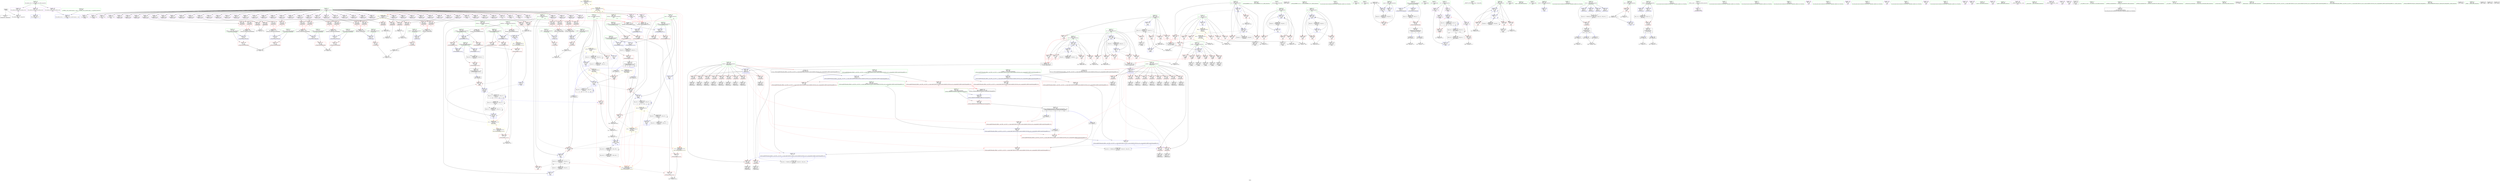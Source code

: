 digraph "SVFG" {
	label="SVFG";

	Node0x564e7842e300 [shape=record,color=grey,label="{NodeID: 0\nNullPtr}"];
	Node0x564e7842e300 -> Node0x564e784688f0[style=solid];
	Node0x564e7842e300 -> Node0x564e78478700[style=solid];
	Node0x564e7847b8a0 [shape=record,color=black,label="{NodeID: 775\n615 = PHI(418, )\n}"];
	Node0x564e7847b8a0 -> Node0x564e78477f60[style=solid];
	Node0x564e784b09c0 [shape=record,color=yellow,style=double,label="{NodeID: 609\n39V_1 = ENCHI(MR_39V_0)\npts\{14 \}\nFun[_Z3dfsi]|{|<s1>15}}"];
	Node0x564e784b09c0 -> Node0x564e78469920[style=dashed];
	Node0x564e784b09c0:s1 -> Node0x564e784b09c0[style=dashed,color=red];
	Node0x564e78475930 [shape=record,color=red,label="{NodeID: 277\n388\<--327\n\<--j\n_Z3dfsi\n}"];
	Node0x564e78475930 -> Node0x564e78484af0[style=solid];
	Node0x564e78466070 [shape=record,color=black,label="{NodeID: 111\n340\<--339\nidxprom4\<--\n_Z3dfsi\n}"];
	Node0x564e7846f6f0 [shape=record,color=blue,label="{NodeID: 388\n464\<--13\ni41\<--\nmain\n}"];
	Node0x564e7846f6f0 -> Node0x564e78477b50[style=dashed];
	Node0x564e7846f6f0 -> Node0x564e78477c20[style=dashed];
	Node0x564e7846f6f0 -> Node0x564e78477cf0[style=dashed];
	Node0x564e7846f6f0 -> Node0x564e78477dc0[style=dashed];
	Node0x564e7846f6f0 -> Node0x564e7846fbd0[style=dashed];
	Node0x564e7846f6f0 -> Node0x564e784abf10[style=dashed];
	Node0x564e7846ae40 [shape=record,color=red,label="{NodeID: 222\n219\<--142\n\<--a.addr\n_Z8przecinaii\n}"];
	Node0x564e7846ae40 -> Node0x564e78466600[style=solid];
	Node0x564e78467350 [shape=record,color=green,label="{NodeID: 56\n347\<--348\n_ZSt3minIiERKT_S2_S2_\<--_ZSt3minIiERKT_S2_S2__field_insensitive\n}"];
	Node0x564e78478800 [shape=record,color=blue,label="{NodeID: 333\n71\<--65\na.addr\<--a\n_Z18przecina_przedzialiiii\n}"];
	Node0x564e78478800 -> Node0x564e7846a140[style=dashed];
	Node0x564e7846df60 [shape=record,color=purple,label="{NodeID: 167\n336\<--8\narrayidx2\<--wym\n_Z3dfsi\n}"];
	Node0x564e78464ab0 [shape=record,color=green,label="{NodeID: 1\n7\<--1\n__dso_handle\<--dummyObj\nGlob }"];
	Node0x564e7847baa0 [shape=record,color=black,label="{NodeID: 776\n626 = PHI()\n}"];
	Node0x564e784b0aa0 [shape=record,color=yellow,style=double,label="{NodeID: 610\n41V_1 = ENCHI(MR_41V_0)\npts\{16 \}\nFun[_Z3dfsi]|{|<s2>11}}"];
	Node0x564e784b0aa0 -> Node0x564e78475ba0[style=dashed];
	Node0x564e784b0aa0 -> Node0x564e78479d20[style=dashed];
	Node0x564e784b0aa0:s2 -> Node0x564e784b1630[style=dashed,color=red];
	Node0x564e78475a00 [shape=record,color=red,label="{NodeID: 278\n338\<--337\n\<--arrayidx3\n_Z3dfsi\n}"];
	Node0x564e78475a00 -> Node0x564e784847f0[style=solid];
	Node0x564e78466140 [shape=record,color=black,label="{NodeID: 112\n352\<--351\nidxprom7\<--\n_Z3dfsi\n}"];
	Node0x564e7846f7c0 [shape=record,color=blue,label="{NodeID: 389\n15\<--602\nnajdalszy\<--\nmain\n|{<s0>24}}"];
	Node0x564e7846f7c0:s0 -> Node0x564e784b0aa0[style=dashed,color=red];
	Node0x564e7846af10 [shape=record,color=red,label="{NodeID: 223\n224\<--142\n\<--a.addr\n_Z8przecinaii\n}"];
	Node0x564e7846af10 -> Node0x564e784666d0[style=solid];
	Node0x564e78467450 [shape=record,color=green,label="{NodeID: 57\n356\<--357\n_ZSt3maxIiERKT_S2_S2_\<--_ZSt3maxIiERKT_S2_S2__field_insensitive\n}"];
	Node0x564e78483770 [shape=record,color=grey,label="{NodeID: 500\n125 = Binary(124, 94, )\n}"];
	Node0x564e78483770 -> Node0x564e78489680[style=solid];
	Node0x564e784788d0 [shape=record,color=blue,label="{NodeID: 334\n73\<--66\nb.addr\<--b\n_Z18przecina_przedzialiiii\n}"];
	Node0x564e784788d0 -> Node0x564e7846a210[style=dashed];
	Node0x564e7846e030 [shape=record,color=purple,label="{NodeID: 168\n337\<--8\narrayidx3\<--wym\n_Z3dfsi\n}"];
	Node0x564e7846e030 -> Node0x564e78475a00[style=solid];
	Node0x564e78442fe0 [shape=record,color=green,label="{NodeID: 2\n13\<--1\n\<--dummyObj\nCan only get source location for instruction, argument, global var or function.}"];
	Node0x564e7847bb70 [shape=record,color=black,label="{NodeID: 777\n419 = PHI(17, 19, 458, )\n0th arg _ZSt3maxIiERKT_S2_S2_ }"];
	Node0x564e7847bb70 -> Node0x564e7847a470[style=solid];
	Node0x564e784b0b80 [shape=record,color=yellow,style=double,label="{NodeID: 611\n43V_1 = ENCHI(MR_43V_0)\npts\{18 \}\nFun[_Z3dfsi]|{|<s2>12}}"];
	Node0x564e784b0b80 -> Node0x564e78475c70[style=dashed];
	Node0x564e784b0b80 -> Node0x564e78479df0[style=dashed];
	Node0x564e784b0b80:s2 -> Node0x564e784b07a0[style=dashed,color=red];
	Node0x564e78475ad0 [shape=record,color=red,label="{NodeID: 279\n343\<--342\n\<--arrayidx6\n_Z3dfsi\n}"];
	Node0x564e78475ad0 -> Node0x564e784847f0[style=solid];
	Node0x564e78466210 [shape=record,color=black,label="{NodeID: 113\n361\<--360\nidxprom11\<--\n_Z3dfsi\n}"];
	Node0x564e7846f890 [shape=record,color=blue,label="{NodeID: 390\n17\<--604\nmaxx\<--\nmain\n|{<s0>24}}"];
	Node0x564e7846f890:s0 -> Node0x564e784b0b80[style=dashed,color=red];
	Node0x564e7846afe0 [shape=record,color=red,label="{NodeID: 224\n244\<--142\n\<--a.addr\n_Z8przecinaii\n}"];
	Node0x564e7846afe0 -> Node0x564e78466940[style=solid];
	Node0x564e78467550 [shape=record,color=green,label="{NodeID: 58\n396\<--397\nretval\<--retval_field_insensitive\n_ZSt3minIiERKT_S2_S2_\n}"];
	Node0x564e78467550 -> Node0x564e78475ee0[style=solid];
	Node0x564e78467550 -> Node0x564e7847a2d0[style=solid];
	Node0x564e78467550 -> Node0x564e7847a3a0[style=solid];
	Node0x564e784838f0 [shape=record,color=grey,label="{NodeID: 501\n120 = Binary(119, 94, )\n}"];
	Node0x564e784838f0 -> Node0x564e78485270[style=solid];
	Node0x564e784789a0 [shape=record,color=blue,label="{NodeID: 335\n75\<--67\nc.addr\<--c\n_Z18przecina_przedzialiiii\n}"];
	Node0x564e784789a0 -> Node0x564e7846a2e0[style=dashed];
	Node0x564e7846e100 [shape=record,color=purple,label="{NodeID: 169\n341\<--8\narrayidx5\<--wym\n_Z3dfsi\n}"];
	Node0x564e78450da0 [shape=record,color=green,label="{NodeID: 3\n21\<--1\n.str\<--dummyObj\nGlob }"];
	Node0x564e7847be80 [shape=record,color=black,label="{NodeID: 778\n420 = PHI(354, 363, 466, )\n1st arg _ZSt3maxIiERKT_S2_S2_ }"];
	Node0x564e7847be80 -> Node0x564e7847a540[style=solid];
	Node0x564e784b0c60 [shape=record,color=yellow,style=double,label="{NodeID: 612\n45V_1 = ENCHI(MR_45V_0)\npts\{20 \}\nFun[_Z3dfsi]|{|<s3>12|<s4>13}}"];
	Node0x564e784b0c60 -> Node0x564e78475c70[style=dashed];
	Node0x564e784b0c60 -> Node0x564e78475d40[style=dashed];
	Node0x564e784b0c60 -> Node0x564e78479ec0[style=dashed];
	Node0x564e784b0c60:s3 -> Node0x564e784b07a0[style=dashed,color=red];
	Node0x564e784b0c60:s4 -> Node0x564e784b07a0[style=dashed,color=red];
	Node0x564e78475ba0 [shape=record,color=red,label="{NodeID: 280\n349\<--346\n\<--call\n_Z3dfsi\n}"];
	Node0x564e78475ba0 -> Node0x564e78479d20[style=solid];
	Node0x564e784662e0 [shape=record,color=black,label="{NodeID: 114\n374\<--373\nidxprom15\<--\n_Z3dfsi\n}"];
	Node0x564e7846f960 [shape=record,color=blue,label="{NodeID: 391\n19\<--604\nmaxy\<--\nmain\n|{<s0>24}}"];
	Node0x564e7846f960:s0 -> Node0x564e784b0c60[style=dashed,color=red];
	Node0x564e7846b0b0 [shape=record,color=red,label="{NodeID: 225\n260\<--142\n\<--a.addr\n_Z8przecinaii\n}"];
	Node0x564e7846b0b0 -> Node0x564e78466ae0[style=solid];
	Node0x564e78467620 [shape=record,color=green,label="{NodeID: 59\n398\<--399\n__a.addr\<--__a.addr_field_insensitive\n_ZSt3minIiERKT_S2_S2_\n}"];
	Node0x564e78467620 -> Node0x564e78475fb0[style=solid];
	Node0x564e78467620 -> Node0x564e78476080[style=solid];
	Node0x564e78467620 -> Node0x564e7847a130[style=solid];
	Node0x564e78483a70 [shape=record,color=grey,label="{NodeID: 502\n265 = Binary(264, 94, )\n}"];
	Node0x564e78483a70 -> Node0x564e78471b60[style=solid];
	Node0x564e78478a70 [shape=record,color=blue,label="{NodeID: 336\n77\<--68\nd.addr\<--d\n_Z18przecina_przedzialiiii\n}"];
	Node0x564e78478a70 -> Node0x564e7846a3b0[style=dashed];
	Node0x564e7846e1d0 [shape=record,color=purple,label="{NodeID: 170\n342\<--8\narrayidx6\<--wym\n_Z3dfsi\n}"];
	Node0x564e7846e1d0 -> Node0x564e78475ad0[style=solid];
	Node0x564e78442ce0 [shape=record,color=green,label="{NodeID: 4\n23\<--1\n.str.1\<--dummyObj\nGlob }"];
	Node0x564e7847c040 [shape=record,color=black,label="{NodeID: 779\n322 = PHI(384, 606, )\n0th arg _Z3dfsi }"];
	Node0x564e7847c040 -> Node0x564e78479ab0[style=solid];
	Node0x564e78475c70 [shape=record,color=red,label="{NodeID: 281\n358\<--355\n\<--call10\n_Z3dfsi\n}"];
	Node0x564e78475c70 -> Node0x564e78479df0[style=solid];
	Node0x564e7846b5a0 [shape=record,color=black,label="{NodeID: 115\n393\<--416\n_ZSt3minIiERKT_S2_S2__ret\<--\n_ZSt3minIiERKT_S2_S2_\n|{<s0>11}}"];
	Node0x564e7846b5a0:s0 -> Node0x564e784de740[style=solid,color=blue];
	Node0x564e7846fa30 [shape=record,color=blue,label="{NodeID: 392\n466\<--613\nref.tmp\<--add48\nmain\n|{|<s2>25}}"];
	Node0x564e7846fa30 -> Node0x564e78477f60[style=dashed];
	Node0x564e7846fa30 -> Node0x564e784a5800[style=dashed];
	Node0x564e7846fa30:s2 -> Node0x564e784b0690[style=dashed,color=red];
	Node0x564e7846b180 [shape=record,color=red,label="{NodeID: 226\n273\<--142\n\<--a.addr\n_Z8przecinaii\n}"];
	Node0x564e7846b180 -> Node0x564e78465c60[style=solid];
	Node0x564e784676f0 [shape=record,color=green,label="{NodeID: 60\n400\<--401\n__b.addr\<--__b.addr_field_insensitive\n_ZSt3minIiERKT_S2_S2_\n}"];
	Node0x564e784676f0 -> Node0x564e78476150[style=solid];
	Node0x564e784676f0 -> Node0x564e78476220[style=solid];
	Node0x564e784676f0 -> Node0x564e7847a200[style=solid];
	Node0x564e78483bf0 [shape=record,color=grey,label="{NodeID: 503\n482 = Binary(481, 94, )\n}"];
	Node0x564e78483bf0 -> Node0x564e7847aa20[style=solid];
	Node0x564e78478b40 [shape=record,color=blue,label="{NodeID: 337\n69\<--13\nretval\<--\n_Z18przecina_przedzialiiii\n}"];
	Node0x564e78478b40 -> Node0x564e784ad810[style=dashed];
	Node0x564e7846e2a0 [shape=record,color=purple,label="{NodeID: 171\n353\<--8\narrayidx8\<--wym\n_Z3dfsi\n}"];
	Node0x564e78450920 [shape=record,color=green,label="{NodeID: 5\n25\<--1\n.str.2\<--dummyObj\nGlob }"];
	Node0x564e7847c190 [shape=record,color=black,label="{NodeID: 780\n101 = PHI(200, 223, )\n0th arg _Z7przerwaiiii }"];
	Node0x564e7847c190 -> Node0x564e78478ce0[style=solid];
	Node0x564e78475d40 [shape=record,color=red,label="{NodeID: 282\n365\<--364\n\<--call14\n_Z3dfsi\n}"];
	Node0x564e78475d40 -> Node0x564e78479ec0[style=solid];
	Node0x564e7846b630 [shape=record,color=black,label="{NodeID: 116\n418\<--441\n_ZSt3maxIiERKT_S2_S2__ret\<--\n_ZSt3maxIiERKT_S2_S2_\n|{<s0>12|<s1>13|<s2>25}}"];
	Node0x564e7846b630:s0 -> Node0x564e7847b1a0[style=solid,color=blue];
	Node0x564e7846b630:s1 -> Node0x564e7847b2e0[style=solid,color=blue];
	Node0x564e7846b630:s2 -> Node0x564e7847b8a0[style=solid,color=blue];
	Node0x564e7846fb00 [shape=record,color=blue,label="{NodeID: 393\n458\<--616\nres\<--\nmain\n}"];
	Node0x564e7846fb00 -> Node0x564e784a4e00[style=dashed];
	Node0x564e7846b250 [shape=record,color=red,label="{NodeID: 227\n158\<--144\n\<--b.addr\n_Z8przecinaii\n}"];
	Node0x564e7846b250 -> Node0x564e78468f00[style=solid];
	Node0x564e784677c0 [shape=record,color=green,label="{NodeID: 61\n421\<--422\nretval\<--retval_field_insensitive\n_ZSt3maxIiERKT_S2_S2_\n}"];
	Node0x564e784677c0 -> Node0x564e78476490[style=solid];
	Node0x564e784677c0 -> Node0x564e7847a610[style=solid];
	Node0x564e784677c0 -> Node0x564e7847a6e0[style=solid];
	Node0x564e78483d70 [shape=record,color=grey,label="{NodeID: 504\n547 = Binary(546, 94, )\n}"];
	Node0x564e78483d70 -> Node0x564e7847afd0[style=solid];
	Node0x564e78478c10 [shape=record,color=blue,label="{NodeID: 338\n69\<--94\nretval\<--\n_Z18przecina_przedzialiiii\n}"];
	Node0x564e78478c10 -> Node0x564e784ad810[style=dashed];
	Node0x564e7846e370 [shape=record,color=purple,label="{NodeID: 172\n354\<--8\narrayidx9\<--wym\n_Z3dfsi\n|{<s0>12}}"];
	Node0x564e7846e370:s0 -> Node0x564e7847be80[style=solid,color=red];
	Node0x564e78450ea0 [shape=record,color=green,label="{NodeID: 6\n27\<--1\n.str.3\<--dummyObj\nGlob }"];
	Node0x564e7847c2e0 [shape=record,color=black,label="{NodeID: 781\n102 = PHI(205, 228, )\n1st arg _Z7przerwaiiii }"];
	Node0x564e7847c2e0 -> Node0x564e78478db0[style=solid];
	Node0x564e78475e10 [shape=record,color=red,label="{NodeID: 283\n376\<--375\n\<--arrayidx16\n_Z3dfsi\n}"];
	Node0x564e78475e10 -> Node0x564e78473060[style=solid];
	Node0x564e7846b6c0 [shape=record,color=black,label="{NodeID: 117\n517\<--516\nidxprom\<--\nmain\n}"];
	Node0x564e7846fbd0 [shape=record,color=blue,label="{NodeID: 394\n464\<--621\ni41\<--inc51\nmain\n}"];
	Node0x564e7846fbd0 -> Node0x564e78477b50[style=dashed];
	Node0x564e7846fbd0 -> Node0x564e78477c20[style=dashed];
	Node0x564e7846fbd0 -> Node0x564e78477cf0[style=dashed];
	Node0x564e7846fbd0 -> Node0x564e78477dc0[style=dashed];
	Node0x564e7846fbd0 -> Node0x564e7846fbd0[style=dashed];
	Node0x564e7846fbd0 -> Node0x564e784abf10[style=dashed];
	Node0x564e7846b320 [shape=record,color=red,label="{NodeID: 228\n163\<--144\n\<--b.addr\n_Z8przecinaii\n}"];
	Node0x564e7846b320 -> Node0x564e78468fd0[style=solid];
	Node0x564e78467890 [shape=record,color=green,label="{NodeID: 62\n423\<--424\n__a.addr\<--__a.addr_field_insensitive\n_ZSt3maxIiERKT_S2_S2_\n}"];
	Node0x564e78467890 -> Node0x564e78476560[style=solid];
	Node0x564e78467890 -> Node0x564e78476630[style=solid];
	Node0x564e78467890 -> Node0x564e7847a470[style=solid];
	Node0x564e78483ef0 [shape=record,color=grey,label="{NodeID: 505\n581 = Binary(580, 94, )\n}"];
	Node0x564e78483ef0 -> Node0x564e7846f550[style=solid];
	Node0x564e78478ce0 [shape=record,color=blue,label="{NodeID: 339\n107\<--101\na.addr\<--a\n_Z7przerwaiiii\n}"];
	Node0x564e78478ce0 -> Node0x564e7846a550[style=dashed];
	Node0x564e7846e440 [shape=record,color=purple,label="{NodeID: 173\n362\<--8\narrayidx12\<--wym\n_Z3dfsi\n}"];
	Node0x564e78450f30 [shape=record,color=green,label="{NodeID: 7\n29\<--1\n__PRETTY_FUNCTION__.main\<--dummyObj\nGlob }"];
	Node0x564e7847c430 [shape=record,color=black,label="{NodeID: 782\n103 = PHI(210, 233, )\n2nd arg _Z7przerwaiiii }"];
	Node0x564e7847c430 -> Node0x564e78478e80[style=solid];
	Node0x564e78475ee0 [shape=record,color=red,label="{NodeID: 284\n416\<--396\n\<--retval\n_ZSt3minIiERKT_S2_S2_\n}"];
	Node0x564e78475ee0 -> Node0x564e7846b5a0[style=solid];
	Node0x564e7846b790 [shape=record,color=black,label="{NodeID: 118\n521\<--520\nidx.ext\<--\nmain\n}"];
	Node0x564e7846fca0 [shape=record,color=blue,label="{NodeID: 395\n643\<--642\n__t.addr\<--__t\n_ZSt4moveIRiEONSt16remove_referenceIT_E4typeEOS2_\n}"];
	Node0x564e7846fca0 -> Node0x564e78478030[style=dashed];
	Node0x564e7846b3f0 [shape=record,color=red,label="{NodeID: 229\n181\<--144\n\<--b.addr\n_Z8przecinaii\n}"];
	Node0x564e7846b3f0 -> Node0x564e78469240[style=solid];
	Node0x564e78467960 [shape=record,color=green,label="{NodeID: 63\n425\<--426\n__b.addr\<--__b.addr_field_insensitive\n_ZSt3maxIiERKT_S2_S2_\n}"];
	Node0x564e78467960 -> Node0x564e78476700[style=solid];
	Node0x564e78467960 -> Node0x564e784767d0[style=solid];
	Node0x564e78467960 -> Node0x564e7847a540[style=solid];
	Node0x564e78484070 [shape=record,color=grey,label="{NodeID: 506\n527 = Binary(526, 94, )\n}"];
	Node0x564e78484070 -> Node0x564e7847ac90[style=solid];
	Node0x564e78478db0 [shape=record,color=blue,label="{NodeID: 340\n109\<--102\nb.addr\<--b\n_Z7przerwaiiii\n}"];
	Node0x564e78478db0 -> Node0x564e7846a620[style=dashed];
	Node0x564e7846e510 [shape=record,color=purple,label="{NodeID: 174\n363\<--8\narrayidx13\<--wym\n_Z3dfsi\n|{<s0>13}}"];
	Node0x564e7846e510:s0 -> Node0x564e7847be80[style=solid,color=red];
	Node0x564e7844f460 [shape=record,color=green,label="{NodeID: 8\n31\<--1\n.str.4\<--dummyObj\nGlob }"];
	Node0x564e7847c5b0 [shape=record,color=black,label="{NodeID: 783\n104 = PHI(215, 238, )\n3rd arg _Z7przerwaiiii }"];
	Node0x564e7847c5b0 -> Node0x564e78478f50[style=solid];
	Node0x564e784b10c0 [shape=record,color=yellow,style=double,label="{NodeID: 617\n55V_1 = ENCHI(MR_55V_0)\npts\{459 467 \}\nFun[_Z3dfsi]}"];
	Node0x564e784b10c0 -> Node0x564e78475c70[style=dashed];
	Node0x564e784b10c0 -> Node0x564e78475d40[style=dashed];
	Node0x564e78475fb0 [shape=record,color=red,label="{NodeID: 285\n406\<--398\n\<--__a.addr\n_ZSt3minIiERKT_S2_S2_\n}"];
	Node0x564e78475fb0 -> Node0x564e784763c0[style=solid];
	Node0x564e7846b860 [shape=record,color=black,label="{NodeID: 119\n542\<--541\nidxprom16\<--\nmain\n}"];
	Node0x564e7846b4c0 [shape=record,color=red,label="{NodeID: 230\n186\<--144\n\<--b.addr\n_Z8przecinaii\n}"];
	Node0x564e7846b4c0 -> Node0x564e78469310[style=solid];
	Node0x564e78467a30 [shape=record,color=green,label="{NodeID: 64\n443\<--444\nmain\<--main_field_insensitive\n}"];
	Node0x564e784841f0 [shape=record,color=grey,label="{NodeID: 507\n278 = Binary(277, 94, )\n}"];
	Node0x564e784841f0 -> Node0x564e78472460[style=solid];
	Node0x564e78478e80 [shape=record,color=blue,label="{NodeID: 341\n111\<--103\nc.addr\<--c\n_Z7przerwaiiii\n}"];
	Node0x564e78478e80 -> Node0x564e7846a6f0[style=dashed];
	Node0x564e7846e5e0 [shape=record,color=purple,label="{NodeID: 175\n518\<--8\narrayidx\<--wym\nmain\n}"];
	Node0x564e7844f4f0 [shape=record,color=green,label="{NodeID: 9\n33\<--1\n.str.5\<--dummyObj\nGlob }"];
	Node0x564e7847c730 [shape=record,color=black,label="{NodeID: 784\n394 = PHI(15, )\n0th arg _ZSt3minIiERKT_S2_S2_ }"];
	Node0x564e7847c730 -> Node0x564e7847a130[style=solid];
	Node0x564e78476080 [shape=record,color=red,label="{NodeID: 286\n413\<--398\n\<--__a.addr\n_ZSt3minIiERKT_S2_S2_\n}"];
	Node0x564e78476080 -> Node0x564e7847a3a0[style=solid];
	Node0x564e7846b930 [shape=record,color=black,label="{NodeID: 120\n596\<--595\nidxprom45\<--\nmain\n}"];
	Node0x564e784a2b00 [shape=record,color=black,label="{NodeID: 563\nMR_59V_3 = PHI(MR_59V_4, MR_59V_2, )\npts\{397 \}\n}"];
	Node0x564e784a2b00 -> Node0x564e78475ee0[style=dashed];
	Node0x564e784733d0 [shape=record,color=red,label="{NodeID: 231\n206\<--144\n\<--b.addr\n_Z8przecinaii\n}"];
	Node0x564e784733d0 -> Node0x564e78466460[style=solid];
	Node0x564e78467b30 [shape=record,color=green,label="{NodeID: 65\n446\<--447\nretval\<--retval_field_insensitive\nmain\n}"];
	Node0x564e78467b30 -> Node0x564e7847a7b0[style=solid];
	Node0x564e78484370 [shape=record,color=grey,label="{NodeID: 508\n532 = Binary(531, 94, )\n}"];
	Node0x564e78484370 -> Node0x564e7847ad60[style=solid];
	Node0x564e78478f50 [shape=record,color=blue,label="{NodeID: 342\n113\<--104\nd.addr\<--d\n_Z7przerwaiiii\n}"];
	Node0x564e78478f50 -> Node0x564e7846a7c0[style=dashed];
	Node0x564e7846e6b0 [shape=record,color=purple,label="{NodeID: 176\n519\<--8\narraydecay\<--wym\nmain\n}"];
	Node0x564e78450a20 [shape=record,color=green,label="{NodeID: 10\n36\<--1\n\<--dummyObj\nCan only get source location for instruction, argument, global var or function.}"];
	Node0x564e7847c840 [shape=record,color=black,label="{NodeID: 785\n395 = PHI(325, )\n1st arg _ZSt3minIiERKT_S2_S2_ }"];
	Node0x564e7847c840 -> Node0x564e7847a200[style=solid];
	Node0x564e78476150 [shape=record,color=red,label="{NodeID: 287\n404\<--400\n\<--__b.addr\n_ZSt3minIiERKT_S2_S2_\n}"];
	Node0x564e78476150 -> Node0x564e784762f0[style=solid];
	Node0x564e7846ba00 [shape=record,color=black,label="{NodeID: 121\n641\<--646\n_ZSt4moveIRiEONSt16remove_referenceIT_E4typeEOS2__ret\<--\n_ZSt4moveIRiEONSt16remove_referenceIT_E4typeEOS2_\n|{<s0>8|<s1>9|<s2>10}}"];
	Node0x564e7846ba00:s0 -> Node0x564e784de380[style=solid,color=blue];
	Node0x564e7846ba00:s1 -> Node0x564e784de4c0[style=solid,color=blue];
	Node0x564e7846ba00:s2 -> Node0x564e784de600[style=solid,color=blue];
	Node0x564e784a3000 [shape=record,color=black,label="{NodeID: 564\nMR_24V_3 = PHI(MR_24V_6, MR_24V_4, MR_24V_5, MR_24V_2, )\npts\{141 \}\n}"];
	Node0x564e784a3000 -> Node0x564e7846a890[style=dashed];
	Node0x564e784734a0 [shape=record,color=red,label="{NodeID: 232\n211\<--144\n\<--b.addr\n_Z8przecinaii\n}"];
	Node0x564e784734a0 -> Node0x564e78466530[style=solid];
	Node0x564e78467c00 [shape=record,color=green,label="{NodeID: 66\n448\<--449\ntesty\<--testy_field_insensitive\nmain\n}"];
	Node0x564e78467c00 -> Node0x564e78476a40[style=solid];
	Node0x564e78467c00 -> Node0x564e7847a950[style=solid];
	Node0x564e784844f0 [shape=record,color=grey,label="{NodeID: 509\n586 = Binary(585, 94, )\n}"];
	Node0x564e784844f0 -> Node0x564e7846f620[style=solid];
	Node0x564e78479020 [shape=record,color=blue,label="{NodeID: 343\n105\<--94\nretval\<--\n_Z7przerwaiiii\n}"];
	Node0x564e78479020 -> Node0x564e7849ea00[style=dashed];
	Node0x564e7846e780 [shape=record,color=purple,label="{NodeID: 177\n332\<--10\narrayidx\<--vis\n_Z3dfsi\n}"];
	Node0x564e7846e780 -> Node0x564e78479b80[style=solid];
	Node0x564e78450ab0 [shape=record,color=green,label="{NodeID: 11\n94\<--1\n\<--dummyObj\nCan only get source location for instruction, argument, global var or function.}"];
	Node0x564e7847c950 [shape=record,color=black,label="{NodeID: 786\n65 = PHI(152, 175, )\n0th arg _Z18przecina_przedzialiiii }"];
	Node0x564e7847c950 -> Node0x564e78478800[style=solid];
	Node0x564e78476220 [shape=record,color=red,label="{NodeID: 288\n410\<--400\n\<--__b.addr\n_ZSt3minIiERKT_S2_S2_\n}"];
	Node0x564e78476220 -> Node0x564e7847a2d0[style=solid];
	Node0x564e7846bad0 [shape=record,color=purple,label="{NodeID: 122\n46\<--4\n\<--_ZStL8__ioinit\n__cxx_global_var_init\n}"];
	Node0x564e784a3500 [shape=record,color=black,label="{NodeID: 565\nMR_26V_3 = PHI(MR_26V_5, MR_26V_2, MR_26V_5, MR_26V_2, )\npts\{143 \}\n}"];
	Node0x564e78473570 [shape=record,color=red,label="{NodeID: 233\n229\<--144\n\<--b.addr\n_Z8przecinaii\n}"];
	Node0x564e78473570 -> Node0x564e784667a0[style=solid];
	Node0x564e78467cd0 [shape=record,color=green,label="{NodeID: 67\n450\<--451\nnumer\<--numer_field_insensitive\nmain\n}"];
	Node0x564e78467cd0 -> Node0x564e78476b10[style=solid];
	Node0x564e78467cd0 -> Node0x564e7847a880[style=solid];
	Node0x564e78467cd0 -> Node0x564e7847aa20[style=solid];
	Node0x564e78484670 [shape=record,color=grey,label="{NodeID: 510\n476 = Binary(475, 477, )\n}"];
	Node0x564e78484670 -> Node0x564e7847a950[style=solid];
	Node0x564e784790f0 [shape=record,color=blue,label="{NodeID: 344\n105\<--13\nretval\<--\n_Z7przerwaiiii\n}"];
	Node0x564e784790f0 -> Node0x564e7849ea00[style=dashed];
	Node0x564e7846e850 [shape=record,color=purple,label="{NodeID: 178\n375\<--10\narrayidx16\<--vis\n_Z3dfsi\n}"];
	Node0x564e7846e850 -> Node0x564e78475e10[style=solid];
	Node0x564e78450b40 [shape=record,color=green,label="{NodeID: 12\n477\<--1\n\<--dummyObj\nCan only get source location for instruction, argument, global var or function.}"];
	Node0x564e7847cb30 [shape=record,color=black,label="{NodeID: 787\n66 = PHI(157, 180, )\n1st arg _Z18przecina_przedzialiiii }"];
	Node0x564e7847cb30 -> Node0x564e784788d0[style=solid];
	Node0x564e784762f0 [shape=record,color=red,label="{NodeID: 289\n405\<--404\n\<--\n_ZSt3minIiERKT_S2_S2_\n}"];
	Node0x564e784762f0 -> Node0x564e784731e0[style=solid];
	Node0x564e7846bba0 [shape=record,color=purple,label="{NodeID: 123\n150\<--8\narrayidx\<--wym\n_Z8przecinaii\n}"];
	Node0x564e784a3a00 [shape=record,color=black,label="{NodeID: 566\nMR_28V_3 = PHI(MR_28V_5, MR_28V_2, MR_28V_5, MR_28V_2, )\npts\{145 \}\n}"];
	Node0x564e78473640 [shape=record,color=red,label="{NodeID: 234\n234\<--144\n\<--b.addr\n_Z8przecinaii\n}"];
	Node0x564e78473640 -> Node0x564e78466870[style=solid];
	Node0x564e78467da0 [shape=record,color=green,label="{NodeID: 68\n452\<--453\ni\<--i_field_insensitive\nmain\n}"];
	Node0x564e78467da0 -> Node0x564e78476be0[style=solid];
	Node0x564e78467da0 -> Node0x564e78476cb0[style=solid];
	Node0x564e78467da0 -> Node0x564e78476d80[style=solid];
	Node0x564e78467da0 -> Node0x564e7847aaf0[style=solid];
	Node0x564e78467da0 -> Node0x564e7847ad60[style=solid];
	Node0x564e784847f0 [shape=record,color=grey,label="{NodeID: 511\n344 = Binary(338, 343, )\n}"];
	Node0x564e784847f0 -> Node0x564e78479c50[style=solid];
	Node0x564e784791c0 [shape=record,color=blue,label="{NodeID: 345\n142\<--138\na.addr\<--a\n_Z8przecinaii\n|{|<s12>7|<s13>7|<s14>7}}"];
	Node0x564e784791c0 -> Node0x564e7846a960[style=dashed];
	Node0x564e784791c0 -> Node0x564e7846aa30[style=dashed];
	Node0x564e784791c0 -> Node0x564e7846ab00[style=dashed];
	Node0x564e784791c0 -> Node0x564e7846abd0[style=dashed];
	Node0x564e784791c0 -> Node0x564e7846aca0[style=dashed];
	Node0x564e784791c0 -> Node0x564e7846ad70[style=dashed];
	Node0x564e784791c0 -> Node0x564e7846ae40[style=dashed];
	Node0x564e784791c0 -> Node0x564e7846af10[style=dashed];
	Node0x564e784791c0 -> Node0x564e7846afe0[style=dashed];
	Node0x564e784791c0 -> Node0x564e7846b0b0[style=dashed];
	Node0x564e784791c0 -> Node0x564e7846b180[style=dashed];
	Node0x564e784791c0 -> Node0x564e784a3500[style=dashed];
	Node0x564e784791c0:s12 -> Node0x564e78474ea0[style=dashed,color=red];
	Node0x564e784791c0:s13 -> Node0x564e78474f70[style=dashed,color=red];
	Node0x564e784791c0:s14 -> Node0x564e78479910[style=dashed,color=red];
	Node0x564e7846e920 [shape=record,color=purple,label="{NodeID: 179\n543\<--10\narrayidx17\<--vis\nmain\n}"];
	Node0x564e7846e920 -> Node0x564e7847af00[style=solid];
	Node0x564e78450bd0 [shape=record,color=green,label="{NodeID: 13\n492\<--1\n\<--dummyObj\nCan only get source location for instruction, argument, global var or function.}"];
	Node0x564e7847ccb0 [shape=record,color=black,label="{NodeID: 788\n67 = PHI(162, 185, )\n2nd arg _Z18przecina_przedzialiiii }"];
	Node0x564e7847ccb0 -> Node0x564e784789a0[style=solid];
	Node0x564e784763c0 [shape=record,color=red,label="{NodeID: 290\n407\<--406\n\<--\n_ZSt3minIiERKT_S2_S2_\n}"];
	Node0x564e784763c0 -> Node0x564e784731e0[style=solid];
	Node0x564e7846bc70 [shape=record,color=purple,label="{NodeID: 124\n151\<--8\narrayidx1\<--wym\n_Z8przecinaii\n}"];
	Node0x564e7846bc70 -> Node0x564e78473980[style=solid];
	Node0x564e78473710 [shape=record,color=red,label="{NodeID: 235\n249\<--144\n\<--b.addr\n_Z8przecinaii\n}"];
	Node0x564e78473710 -> Node0x564e78466a10[style=solid];
	Node0x564e78467e70 [shape=record,color=green,label="{NodeID: 69\n454\<--455\nj\<--j_field_insensitive\nmain\n}"];
	Node0x564e78467e70 -> Node0x564e78476e50[style=solid];
	Node0x564e78467e70 -> Node0x564e78476f20[style=solid];
	Node0x564e78467e70 -> Node0x564e78476ff0[style=solid];
	Node0x564e78467e70 -> Node0x564e7847abc0[style=solid];
	Node0x564e78467e70 -> Node0x564e7847ac90[style=solid];
	Node0x564e78484970 [shape=record,color=grey,label="{NodeID: 512\n621 = Binary(620, 94, )\n}"];
	Node0x564e78484970 -> Node0x564e7846fbd0[style=solid];
	Node0x564e78479290 [shape=record,color=blue,label="{NodeID: 346\n144\<--139\nb.addr\<--b\n_Z8przecinaii\n|{|<s12>7|<s13>7|<s14>7|<s15>7}}"];
	Node0x564e78479290 -> Node0x564e7846b250[style=dashed];
	Node0x564e78479290 -> Node0x564e7846b320[style=dashed];
	Node0x564e78479290 -> Node0x564e7846b3f0[style=dashed];
	Node0x564e78479290 -> Node0x564e7846b4c0[style=dashed];
	Node0x564e78479290 -> Node0x564e784733d0[style=dashed];
	Node0x564e78479290 -> Node0x564e784734a0[style=dashed];
	Node0x564e78479290 -> Node0x564e78473570[style=dashed];
	Node0x564e78479290 -> Node0x564e78473640[style=dashed];
	Node0x564e78479290 -> Node0x564e78473710[style=dashed];
	Node0x564e78479290 -> Node0x564e784737e0[style=dashed];
	Node0x564e78479290 -> Node0x564e784738b0[style=dashed];
	Node0x564e78479290 -> Node0x564e784a3a00[style=dashed];
	Node0x564e78479290:s12 -> Node0x564e78474ea0[style=dashed,color=red];
	Node0x564e78479290:s13 -> Node0x564e78474f70[style=dashed,color=red];
	Node0x564e78479290:s14 -> Node0x564e78475040[style=dashed,color=red];
	Node0x564e78479290:s15 -> Node0x564e784799e0[style=dashed,color=red];
	Node0x564e7846e9f0 [shape=record,color=purple,label="{NodeID: 180\n597\<--10\narrayidx46\<--vis\nmain\n}"];
	Node0x564e7846e9f0 -> Node0x564e78477e90[style=solid];
	Node0x564e7844f610 [shape=record,color=green,label="{NodeID: 14\n499\<--1\n\<--dummyObj\nCan only get source location for instruction, argument, global var or function.}"];
	Node0x564e7847ce30 [shape=record,color=black,label="{NodeID: 789\n68 = PHI(167, 190, )\n3rd arg _Z18przecina_przedzialiiii }"];
	Node0x564e7847ce30 -> Node0x564e78478a70[style=solid];
	Node0x564e784b1630 [shape=record,color=yellow,style=double,label="{NodeID: 623\n41V_1 = ENCHI(MR_41V_0)\npts\{16 \}\nFun[_ZSt3minIiERKT_S2_S2_]}"];
	Node0x564e784b1630 -> Node0x564e784763c0[style=dashed];
	Node0x564e78476490 [shape=record,color=red,label="{NodeID: 291\n441\<--421\n\<--retval\n_ZSt3maxIiERKT_S2_S2_\n}"];
	Node0x564e78476490 -> Node0x564e7846b630[style=solid];
	Node0x564e7846bd40 [shape=record,color=purple,label="{NodeID: 125\n155\<--8\narrayidx3\<--wym\n_Z8przecinaii\n}"];
	Node0x564e784a4400 [shape=record,color=black,label="{NodeID: 568\nMR_43V_3 = PHI(MR_43V_4, MR_43V_2, )\npts\{18 \}\n}"];
	Node0x564e784a4400 -> Node0x564e7846f890[style=dashed];
	Node0x564e784a4400 -> Node0x564e784a4400[style=dashed];
	Node0x564e784a4400 -> Node0x564e784a8d10[style=dashed];
	Node0x564e784737e0 [shape=record,color=red,label="{NodeID: 236\n266\<--144\n\<--b.addr\n_Z8przecinaii\n}"];
	Node0x564e784737e0 -> Node0x564e78466bb0[style=solid];
	Node0x564e78467f40 [shape=record,color=green,label="{NodeID: 70\n456\<--457\ni12\<--i12_field_insensitive\nmain\n}"];
	Node0x564e78467f40 -> Node0x564e784770c0[style=solid];
	Node0x564e78467f40 -> Node0x564e78477190[style=solid];
	Node0x564e78467f40 -> Node0x564e78477260[style=solid];
	Node0x564e78467f40 -> Node0x564e7847ae30[style=solid];
	Node0x564e78467f40 -> Node0x564e7847afd0[style=solid];
	Node0x564e78484af0 [shape=record,color=grey,label="{NodeID: 513\n389 = Binary(388, 94, )\n}"];
	Node0x564e78484af0 -> Node0x564e7847a060[style=solid];
	Node0x564e78479360 [shape=record,color=blue,label="{NodeID: 347\n140\<--94\nretval\<--\n_Z8przecinaii\n}"];
	Node0x564e78479360 -> Node0x564e784a3000[style=dashed];
	Node0x564e7846eac0 [shape=record,color=purple,label="{NodeID: 181\n469\<--21\n\<--.str\nmain\n}"];
	Node0x564e7844f6e0 [shape=record,color=green,label="{NodeID: 15\n514\<--1\n\<--dummyObj\nCan only get source location for instruction, argument, global var or function.}"];
	Node0x564e7847cfb0 [shape=record,color=black,label="{NodeID: 790\n293 = PHI(142, )\n0th arg _ZSt4swapIiENSt9enable_ifIXsr6__and_ISt6__not_ISt15__is_tuple_likeIT_EESt21is_move_constructibleIS3_ESt18is_move_assignableIS3_EEE5valueEvE4typeERS3_SC_ }"];
	Node0x564e7847cfb0 -> Node0x564e784796a0[style=solid];
	Node0x564e784b1740 [shape=record,color=yellow,style=double,label="{NodeID: 624\n49V_1 = ENCHI(MR_49V_0)\npts\{326 \}\nFun[_ZSt3minIiERKT_S2_S2_]}"];
	Node0x564e784b1740 -> Node0x564e784762f0[style=dashed];
	Node0x564e78476560 [shape=record,color=red,label="{NodeID: 292\n429\<--423\n\<--__a.addr\n_ZSt3maxIiERKT_S2_S2_\n}"];
	Node0x564e78476560 -> Node0x564e784768a0[style=solid];
	Node0x564e7846be10 [shape=record,color=purple,label="{NodeID: 126\n156\<--8\narrayidx4\<--wym\n_Z8przecinaii\n}"];
	Node0x564e7846be10 -> Node0x564e78473a50[style=solid];
	Node0x564e784a4900 [shape=record,color=black,label="{NodeID: 569\nMR_45V_3 = PHI(MR_45V_4, MR_45V_2, )\npts\{20 \}\n}"];
	Node0x564e784a4900 -> Node0x564e7846f960[style=dashed];
	Node0x564e784a4900 -> Node0x564e784a4900[style=dashed];
	Node0x564e784a4900 -> Node0x564e784a9210[style=dashed];
	Node0x564e784738b0 [shape=record,color=red,label="{NodeID: 237\n279\<--144\n\<--b.addr\n_Z8przecinaii\n}"];
	Node0x564e784738b0 -> Node0x564e78465d30[style=solid];
	Node0x564e78468010 [shape=record,color=green,label="{NodeID: 71\n458\<--459\nres\<--res_field_insensitive\nmain\n|{|<s3>25}}"];
	Node0x564e78468010 -> Node0x564e78477330[style=solid];
	Node0x564e78468010 -> Node0x564e7847b0a0[style=solid];
	Node0x564e78468010 -> Node0x564e7846fb00[style=solid];
	Node0x564e78468010:s3 -> Node0x564e7847bb70[style=solid,color=red];
	Node0x564e78484c70 [shape=record,color=grey,label="{NodeID: 514\n612 = Binary(610, 611, )\n}"];
	Node0x564e78484c70 -> Node0x564e78484df0[style=solid];
	Node0x564e78479430 [shape=record,color=blue,label="{NodeID: 348\n140\<--13\nretval\<--\n_Z8przecinaii\n}"];
	Node0x564e78479430 -> Node0x564e784a3000[style=dashed];
	Node0x564e7846eb90 [shape=record,color=purple,label="{NodeID: 182\n488\<--21\n\<--.str\nmain\n}"];
	Node0x564e7844f7b0 [shape=record,color=green,label="{NodeID: 16\n576\<--1\n\<--dummyObj\nCan only get source location for instruction, argument, global var or function.}"];
	Node0x564e7847d0c0 [shape=record,color=black,label="{NodeID: 791\n294 = PHI(144, )\n1st arg _ZSt4swapIiENSt9enable_ifIXsr6__and_ISt6__not_ISt15__is_tuple_likeIT_EESt21is_move_constructibleIS3_ESt18is_move_assignableIS3_EEE5valueEvE4typeERS3_SC_ }"];
	Node0x564e7847d0c0 -> Node0x564e78479770[style=solid];
	Node0x564e78476630 [shape=record,color=red,label="{NodeID: 293\n438\<--423\n\<--__a.addr\n_ZSt3maxIiERKT_S2_S2_\n}"];
	Node0x564e78476630 -> Node0x564e7847a6e0[style=solid];
	Node0x564e7846bee0 [shape=record,color=purple,label="{NodeID: 127\n160\<--8\narrayidx6\<--wym\n_Z8przecinaii\n}"];
	Node0x564e784a4e00 [shape=record,color=black,label="{NodeID: 570\nMR_92V_4 = PHI(MR_92V_5, MR_92V_3, )\npts\{459 \}\n|{|<s5>25}}"];
	Node0x564e784a4e00 -> Node0x564e78477330[style=dashed];
	Node0x564e784a4e00 -> Node0x564e78477f60[style=dashed];
	Node0x564e784a4e00 -> Node0x564e7846fb00[style=dashed];
	Node0x564e784a4e00 -> Node0x564e784a4e00[style=dashed];
	Node0x564e784a4e00 -> Node0x564e784ab010[style=dashed];
	Node0x564e784a4e00:s5 -> Node0x564e784b07a0[style=dashed,color=red];
	Node0x564e78473980 [shape=record,color=red,label="{NodeID: 238\n152\<--151\n\<--arrayidx1\n_Z8przecinaii\n|{<s0>3}}"];
	Node0x564e78473980:s0 -> Node0x564e7847c950[style=solid,color=red];
	Node0x564e784680e0 [shape=record,color=green,label="{NodeID: 72\n460\<--461\ni21\<--i21_field_insensitive\nmain\n}"];
	Node0x564e784680e0 -> Node0x564e78477400[style=solid];
	Node0x564e784680e0 -> Node0x564e784774d0[style=solid];
	Node0x564e784680e0 -> Node0x564e784775a0[style=solid];
	Node0x564e784680e0 -> Node0x564e78477670[style=solid];
	Node0x564e784680e0 -> Node0x564e78477740[style=solid];
	Node0x564e784680e0 -> Node0x564e7846f3b0[style=solid];
	Node0x564e784680e0 -> Node0x564e7846f620[style=solid];
	Node0x564e78484df0 [shape=record,color=grey,label="{NodeID: 515\n613 = Binary(612, 94, )\n}"];
	Node0x564e78484df0 -> Node0x564e7846fa30[style=solid];
	Node0x564e78479500 [shape=record,color=blue,label="{NodeID: 349\n140\<--13\nretval\<--\n_Z8przecinaii\n}"];
	Node0x564e78479500 -> Node0x564e784a3000[style=dashed];
	Node0x564e7846ec60 [shape=record,color=purple,label="{NodeID: 183\n523\<--21\n\<--.str\nmain\n}"];
	Node0x564e7844f880 [shape=record,color=green,label="{NodeID: 17\n602\<--1\n\<--dummyObj\nCan only get source location for instruction, argument, global var or function.}"];
	Node0x564e7847d1d0 [shape=record,color=black,label="{NodeID: 792\n642 = PHI(303, 309, 299, )\n0th arg _ZSt4moveIRiEONSt16remove_referenceIT_E4typeEOS2_ }"];
	Node0x564e7847d1d0 -> Node0x564e7846fca0[style=solid];
	Node0x564e78476700 [shape=record,color=red,label="{NodeID: 294\n431\<--425\n\<--__b.addr\n_ZSt3maxIiERKT_S2_S2_\n}"];
	Node0x564e78476700 -> Node0x564e78476970[style=solid];
	Node0x564e7846bfb0 [shape=record,color=purple,label="{NodeID: 128\n161\<--8\narrayidx7\<--wym\n_Z8przecinaii\n}"];
	Node0x564e7846bfb0 -> Node0x564e78473b20[style=solid];
	Node0x564e78473a50 [shape=record,color=red,label="{NodeID: 239\n157\<--156\n\<--arrayidx4\n_Z8przecinaii\n|{<s0>3}}"];
	Node0x564e78473a50:s0 -> Node0x564e7847cb30[style=solid,color=red];
	Node0x564e784681b0 [shape=record,color=green,label="{NodeID: 73\n462\<--463\nj25\<--j25_field_insensitive\nmain\n}"];
	Node0x564e784681b0 -> Node0x564e78477810[style=solid];
	Node0x564e784681b0 -> Node0x564e784778e0[style=solid];
	Node0x564e784681b0 -> Node0x564e784779b0[style=solid];
	Node0x564e784681b0 -> Node0x564e78477a80[style=solid];
	Node0x564e784681b0 -> Node0x564e7846f480[style=solid];
	Node0x564e784681b0 -> Node0x564e7846f550[style=solid];
	Node0x564e78484f70 [shape=record,color=grey,label="{NodeID: 516\n610 = Binary(608, 609, )\n}"];
	Node0x564e78484f70 -> Node0x564e78484c70[style=solid];
	Node0x564e784795d0 [shape=record,color=blue,label="{NodeID: 350\n140\<--94\nretval\<--\n_Z8przecinaii\n}"];
	Node0x564e784795d0 -> Node0x564e784a3000[style=dashed];
	Node0x564e7846ed30 [shape=record,color=purple,label="{NodeID: 184\n484\<--23\n\<--.str.1\nmain\n}"];
	Node0x564e784510c0 [shape=record,color=green,label="{NodeID: 18\n604\<--1\n\<--dummyObj\nCan only get source location for instruction, argument, global var or function.}"];
	Node0x564e7847d480 [shape=record,color=black,label="{NodeID: 793\n138 = PHI(379, 563, 566, )\n0th arg _Z8przecinaii }"];
	Node0x564e7847d480 -> Node0x564e784791c0[style=solid];
	Node0x564e784767d0 [shape=record,color=red,label="{NodeID: 295\n435\<--425\n\<--__b.addr\n_ZSt3maxIiERKT_S2_S2_\n}"];
	Node0x564e784767d0 -> Node0x564e7847a610[style=solid];
	Node0x564e7846c080 [shape=record,color=purple,label="{NodeID: 129\n165\<--8\narrayidx9\<--wym\n_Z8przecinaii\n}"];
	Node0x564e784a5800 [shape=record,color=black,label="{NodeID: 572\nMR_100V_3 = PHI(MR_100V_4, MR_100V_2, )\npts\{467 \}\n}"];
	Node0x564e784a5800 -> Node0x564e7846fa30[style=dashed];
	Node0x564e784a5800 -> Node0x564e784a5800[style=dashed];
	Node0x564e784a5800 -> Node0x564e784ac410[style=dashed];
	Node0x564e78473b20 [shape=record,color=red,label="{NodeID: 240\n162\<--161\n\<--arrayidx7\n_Z8przecinaii\n|{<s0>3}}"];
	Node0x564e78473b20:s0 -> Node0x564e7847ccb0[style=solid,color=red];
	Node0x564e78468280 [shape=record,color=green,label="{NodeID: 74\n464\<--465\ni41\<--i41_field_insensitive\nmain\n}"];
	Node0x564e78468280 -> Node0x564e78477b50[style=solid];
	Node0x564e78468280 -> Node0x564e78477c20[style=solid];
	Node0x564e78468280 -> Node0x564e78477cf0[style=solid];
	Node0x564e78468280 -> Node0x564e78477dc0[style=solid];
	Node0x564e78468280 -> Node0x564e7846f6f0[style=solid];
	Node0x564e78468280 -> Node0x564e7846fbd0[style=solid];
	Node0x564e784850f0 [shape=record,color=grey,label="{NodeID: 517\n254 = cmp(248, 253, )\n}"];
	Node0x564e784796a0 [shape=record,color=blue,label="{NodeID: 351\n295\<--293\n__a.addr\<--__a\n_ZSt4swapIiENSt9enable_ifIXsr6__and_ISt6__not_ISt15__is_tuple_likeIT_EESt21is_move_constructibleIS3_ESt18is_move_assignableIS3_EEE5valueEvE4typeERS3_SC_\n}"];
	Node0x564e784796a0 -> Node0x564e78474b60[style=dashed];
	Node0x564e784796a0 -> Node0x564e78474c30[style=dashed];
	Node0x564e7846ee00 [shape=record,color=purple,label="{NodeID: 185\n495\<--25\n\<--.str.2\nmain\n}"];
	Node0x564e78451190 [shape=record,color=green,label="{NodeID: 19\n4\<--6\n_ZStL8__ioinit\<--_ZStL8__ioinit_field_insensitive\nGlob }"];
	Node0x564e78451190 -> Node0x564e7846bad0[style=solid];
	Node0x564e7847d640 [shape=record,color=black,label="{NodeID: 794\n139 = PHI(380, 564, 567, )\n1st arg _Z8przecinaii }"];
	Node0x564e7847d640 -> Node0x564e78479290[style=solid];
	Node0x564e784768a0 [shape=record,color=red,label="{NodeID: 296\n430\<--429\n\<--\n_ZSt3maxIiERKT_S2_S2_\n}"];
	Node0x564e784768a0 -> Node0x564e78471e60[style=solid];
	Node0x564e7846c150 [shape=record,color=purple,label="{NodeID: 130\n166\<--8\narrayidx10\<--wym\n_Z8przecinaii\n}"];
	Node0x564e7846c150 -> Node0x564e78473bf0[style=solid];
	Node0x564e784a5d00 [shape=record,color=black,label="{NodeID: 573\nMR_53V_5 = PHI(MR_53V_6, MR_53V_3, )\npts\{110000 \}\n|{|<s3>24}}"];
	Node0x564e784a5d00 -> Node0x564e78477e90[style=dashed];
	Node0x564e784a5d00 -> Node0x564e784a5d00[style=dashed];
	Node0x564e784a5d00 -> Node0x564e784ac910[style=dashed];
	Node0x564e784a5d00:s3 -> Node0x564e78479b80[style=dashed,color=red];
	Node0x564e78473bf0 [shape=record,color=red,label="{NodeID: 241\n167\<--166\n\<--arrayidx10\n_Z8przecinaii\n|{<s0>3}}"];
	Node0x564e78473bf0:s0 -> Node0x564e7847ce30[style=solid,color=red];
	Node0x564e78468350 [shape=record,color=green,label="{NodeID: 75\n466\<--467\nref.tmp\<--ref.tmp_field_insensitive\nmain\n|{|<s1>25}}"];
	Node0x564e78468350 -> Node0x564e7846fa30[style=solid];
	Node0x564e78468350:s1 -> Node0x564e7847be80[style=solid,color=red];
	Node0x564e78485270 [shape=record,color=grey,label="{NodeID: 518\n122 = cmp(120, 121, )\n}"];
	Node0x564e78479770 [shape=record,color=blue,label="{NodeID: 352\n297\<--294\n__b.addr\<--__b\n_ZSt4swapIiENSt9enable_ifIXsr6__and_ISt6__not_ISt15__is_tuple_likeIT_EESt21is_move_constructibleIS3_ESt18is_move_assignableIS3_EEE5valueEvE4typeERS3_SC_\n}"];
	Node0x564e78479770 -> Node0x564e78474d00[style=dashed];
	Node0x564e78479770 -> Node0x564e78474dd0[style=dashed];
	Node0x564e7846eed0 [shape=record,color=purple,label="{NodeID: 186\n496\<--27\n\<--.str.3\nmain\n}"];
	Node0x564e78451260 [shape=record,color=green,label="{NodeID: 20\n8\<--9\nwym\<--wym_field_insensitive\nGlob }"];
	Node0x564e78451260 -> Node0x564e7846bba0[style=solid];
	Node0x564e78451260 -> Node0x564e7846bc70[style=solid];
	Node0x564e78451260 -> Node0x564e7846bd40[style=solid];
	Node0x564e78451260 -> Node0x564e7846be10[style=solid];
	Node0x564e78451260 -> Node0x564e7846bee0[style=solid];
	Node0x564e78451260 -> Node0x564e7846bfb0[style=solid];
	Node0x564e78451260 -> Node0x564e7846c080[style=solid];
	Node0x564e78451260 -> Node0x564e7846c150[style=solid];
	Node0x564e78451260 -> Node0x564e7846c220[style=solid];
	Node0x564e78451260 -> Node0x564e7846c2f0[style=solid];
	Node0x564e78451260 -> Node0x564e7846c3c0[style=solid];
	Node0x564e78451260 -> Node0x564e7846c490[style=solid];
	Node0x564e78451260 -> Node0x564e7846c560[style=solid];
	Node0x564e78451260 -> Node0x564e7846c630[style=solid];
	Node0x564e78451260 -> Node0x564e7846c700[style=solid];
	Node0x564e78451260 -> Node0x564e7846c7d0[style=solid];
	Node0x564e78451260 -> Node0x564e7846c8a0[style=solid];
	Node0x564e78451260 -> Node0x564e7846c970[style=solid];
	Node0x564e78451260 -> Node0x564e7846ca40[style=solid];
	Node0x564e78451260 -> Node0x564e7846cb10[style=solid];
	Node0x564e78451260 -> Node0x564e7846cbe0[style=solid];
	Node0x564e78451260 -> Node0x564e7846ccb0[style=solid];
	Node0x564e78451260 -> Node0x564e7846cd80[style=solid];
	Node0x564e78451260 -> Node0x564e7846ce50[style=solid];
	Node0x564e78451260 -> Node0x564e7846cf20[style=solid];
	Node0x564e78451260 -> Node0x564e7846cff0[style=solid];
	Node0x564e78451260 -> Node0x564e7846d0c0[style=solid];
	Node0x564e78451260 -> Node0x564e7846d190[style=solid];
	Node0x564e78451260 -> Node0x564e7846d260[style=solid];
	Node0x564e78451260 -> Node0x564e7846d330[style=solid];
	Node0x564e78451260 -> Node0x564e7846d400[style=solid];
	Node0x564e78451260 -> Node0x564e7846d4d0[style=solid];
	Node0x564e78451260 -> Node0x564e7846d5a0[style=solid];
	Node0x564e78451260 -> Node0x564e7846d670[style=solid];
	Node0x564e78451260 -> Node0x564e7846d740[style=solid];
	Node0x564e78451260 -> Node0x564e7846d810[style=solid];
	Node0x564e78451260 -> Node0x564e7846d8e0[style=solid];
	Node0x564e78451260 -> Node0x564e7846d9b0[style=solid];
	Node0x564e78451260 -> Node0x564e7846da80[style=solid];
	Node0x564e78451260 -> Node0x564e7846db50[style=solid];
	Node0x564e78451260 -> Node0x564e7846dc20[style=solid];
	Node0x564e78451260 -> Node0x564e7846dcf0[style=solid];
	Node0x564e78451260 -> Node0x564e7846ddc0[style=solid];
	Node0x564e78451260 -> Node0x564e7846de90[style=solid];
	Node0x564e78451260 -> Node0x564e7846df60[style=solid];
	Node0x564e78451260 -> Node0x564e7846e030[style=solid];
	Node0x564e78451260 -> Node0x564e7846e100[style=solid];
	Node0x564e78451260 -> Node0x564e7846e1d0[style=solid];
	Node0x564e78451260 -> Node0x564e7846e2a0[style=solid];
	Node0x564e78451260 -> Node0x564e7846e370[style=solid];
	Node0x564e78451260 -> Node0x564e7846e440[style=solid];
	Node0x564e78451260 -> Node0x564e7846e510[style=solid];
	Node0x564e78451260 -> Node0x564e7846e5e0[style=solid];
	Node0x564e78451260 -> Node0x564e7846e6b0[style=solid];
	Node0x564e78451260 -> Node0x564e78469850[style=solid];
	Node0x564e78476970 [shape=record,color=red,label="{NodeID: 297\n432\<--431\n\<--\n_ZSt3maxIiERKT_S2_S2_\n}"];
	Node0x564e78476970 -> Node0x564e78471e60[style=solid];
	Node0x564e7846c220 [shape=record,color=purple,label="{NodeID: 131\n173\<--8\narrayidx12\<--wym\n_Z8przecinaii\n}"];
	Node0x564e784a6200 [shape=record,color=black,label="{NodeID: 574\nMR_41V_3 = PHI(MR_41V_4, MR_41V_2, )\npts\{16 \}\n|{|<s1>15|<s2>15|<s3>24|<s4>24}}"];
	Node0x564e784a6200 -> Node0x564e784a6200[style=dashed];
	Node0x564e784a6200:s1 -> Node0x564e784b0aa0[style=dashed,color=red];
	Node0x564e784a6200:s2 -> Node0x564e784a6200[style=dashed,color=blue];
	Node0x564e784a6200:s3 -> Node0x564e78469e00[style=dashed,color=blue];
	Node0x564e784a6200:s4 -> Node0x564e7849f900[style=dashed,color=blue];
	Node0x564e78473cc0 [shape=record,color=red,label="{NodeID: 242\n175\<--174\n\<--arrayidx13\n_Z8przecinaii\n|{<s0>4}}"];
	Node0x564e78473cc0:s0 -> Node0x564e7847c950[style=solid,color=red];
	Node0x564e78468420 [shape=record,color=green,label="{NodeID: 76\n471\<--472\nscanf\<--scanf_field_insensitive\n}"];
	Node0x564e784853f0 [shape=record,color=grey,label="{NodeID: 519\n89 = cmp(87, 88, )\n}"];
	Node0x564e78479840 [shape=record,color=blue,label="{NodeID: 353\n299\<--307\n__tmp\<--\n_ZSt4swapIiENSt9enable_ifIXsr6__and_ISt6__not_ISt15__is_tuple_likeIT_EESt21is_move_constructibleIS3_ESt18is_move_assignableIS3_EEE5valueEvE4typeERS3_SC_\n}"];
	Node0x564e78479840 -> Node0x564e78474f70[style=dashed];
	Node0x564e78479840 -> Node0x564e78475040[style=dashed];
	Node0x564e7846efa0 [shape=record,color=purple,label="{NodeID: 187\n573\<--27\n\<--.str.3\nmain\n}"];
	Node0x564e78451330 [shape=record,color=green,label="{NodeID: 21\n10\<--11\nvis\<--vis_field_insensitive\nGlob }"];
	Node0x564e78451330 -> Node0x564e7846e780[style=solid];
	Node0x564e78451330 -> Node0x564e7846e850[style=solid];
	Node0x564e78451330 -> Node0x564e7846e920[style=solid];
	Node0x564e78451330 -> Node0x564e7846e9f0[style=solid];
	Node0x564e78476a40 [shape=record,color=red,label="{NodeID: 298\n475\<--448\n\<--testy\nmain\n}"];
	Node0x564e78476a40 -> Node0x564e78484670[style=solid];
	Node0x564e78476a40 -> Node0x564e784716e0[style=solid];
	Node0x564e7846c2f0 [shape=record,color=purple,label="{NodeID: 132\n174\<--8\narrayidx13\<--wym\n_Z8przecinaii\n}"];
	Node0x564e7846c2f0 -> Node0x564e78473cc0[style=solid];
	Node0x564e784a6700 [shape=record,color=black,label="{NodeID: 575\nMR_43V_3 = PHI(MR_43V_4, MR_43V_2, )\npts\{18 \}\n|{|<s1>15|<s2>15|<s3>24}}"];
	Node0x564e784a6700 -> Node0x564e784a6700[style=dashed];
	Node0x564e784a6700:s1 -> Node0x564e784b0b80[style=dashed,color=red];
	Node0x564e784a6700:s2 -> Node0x564e784a6700[style=dashed,color=blue];
	Node0x564e784a6700:s3 -> Node0x564e784b9bd0[style=dashed,color=blue];
	Node0x564e78473d90 [shape=record,color=red,label="{NodeID: 243\n180\<--179\n\<--arrayidx16\n_Z8przecinaii\n|{<s0>4}}"];
	Node0x564e78473d90:s0 -> Node0x564e7847cb30[style=solid,color=red];
	Node0x564e78468520 [shape=record,color=green,label="{NodeID: 77\n486\<--487\nprintf\<--printf_field_insensitive\n}"];
	Node0x564e784713e0 [shape=record,color=grey,label="{NodeID: 520\n85 = cmp(83, 84, )\n}"];
	Node0x564e78479910 [shape=record,color=blue,label="{NodeID: 354\n312\<--311\n\<--\n_ZSt4swapIiENSt9enable_ifIXsr6__and_ISt6__not_ISt15__is_tuple_likeIT_EESt21is_move_constructibleIS3_ESt18is_move_assignableIS3_EEE5valueEvE4typeERS3_SC_\n|{|<s1>7|<s2>7|<s3>7}}"];
	Node0x564e78479910 -> Node0x564e78475040[style=dashed];
	Node0x564e78479910:s1 -> Node0x564e7846b0b0[style=dashed,color=blue];
	Node0x564e78479910:s2 -> Node0x564e7846b180[style=dashed,color=blue];
	Node0x564e78479910:s3 -> Node0x564e784a3500[style=dashed,color=blue];
	Node0x564e7846f070 [shape=record,color=purple,label="{NodeID: 188\n497\<--29\n\<--__PRETTY_FUNCTION__.main\nmain\n}"];
	Node0x564e78450370 [shape=record,color=green,label="{NodeID: 22\n12\<--14\nn\<--n_field_insensitive\nGlob }"];
	Node0x564e78450370 -> Node0x564e78469920[style=solid];
	Node0x564e78450370 -> Node0x564e784699f0[style=solid];
	Node0x564e78450370 -> Node0x564e78469ac0[style=solid];
	Node0x564e78450370 -> Node0x564e78469b90[style=solid];
	Node0x564e78450370 -> Node0x564e78469c60[style=solid];
	Node0x564e78450370 -> Node0x564e78469d30[style=solid];
	Node0x564e78450370 -> Node0x564e78478100[style=solid];
	Node0x564e78476b10 [shape=record,color=red,label="{NodeID: 299\n481\<--450\n\<--numer\nmain\n}"];
	Node0x564e78476b10 -> Node0x564e78483bf0[style=solid];
	Node0x564e7846c3c0 [shape=record,color=purple,label="{NodeID: 133\n178\<--8\narrayidx15\<--wym\n_Z8przecinaii\n}"];
	Node0x564e7849c300 [shape=record,color=black,label="{NodeID: 576\nMR_45V_3 = PHI(MR_45V_4, MR_45V_2, )\npts\{20 \}\n|{|<s1>15|<s2>15|<s3>24}}"];
	Node0x564e7849c300 -> Node0x564e7849c300[style=dashed];
	Node0x564e7849c300:s1 -> Node0x564e784b0c60[style=dashed,color=red];
	Node0x564e7849c300:s2 -> Node0x564e7849c300[style=dashed,color=blue];
	Node0x564e7849c300:s3 -> Node0x564e784b9cb0[style=dashed,color=blue];
	Node0x564e78473e60 [shape=record,color=red,label="{NodeID: 244\n185\<--184\n\<--arrayidx19\n_Z8przecinaii\n|{<s0>4}}"];
	Node0x564e78473e60:s0 -> Node0x564e7847ccb0[style=solid,color=red];
	Node0x564e78468620 [shape=record,color=green,label="{NodeID: 78\n500\<--501\n__assert_fail\<--__assert_fail_field_insensitive\n}"];
	Node0x564e78471560 [shape=record,color=grey,label="{NodeID: 521\n508 = cmp(506, 507, )\n}"];
	Node0x564e784799e0 [shape=record,color=blue,label="{NodeID: 355\n316\<--315\n\<--\n_ZSt4swapIiENSt9enable_ifIXsr6__and_ISt6__not_ISt15__is_tuple_likeIT_EESt21is_move_constructibleIS3_ESt18is_move_assignableIS3_EEE5valueEvE4typeERS3_SC_\n|{<s0>7|<s1>7|<s2>7}}"];
	Node0x564e784799e0:s0 -> Node0x564e784737e0[style=dashed,color=blue];
	Node0x564e784799e0:s1 -> Node0x564e784738b0[style=dashed,color=blue];
	Node0x564e784799e0:s2 -> Node0x564e784a3a00[style=dashed,color=blue];
	Node0x564e7846f140 [shape=record,color=purple,label="{NodeID: 189\n574\<--29\n\<--__PRETTY_FUNCTION__.main\nmain\n}"];
	Node0x564e78450400 [shape=record,color=green,label="{NodeID: 23\n15\<--16\nnajdalszy\<--najdalszy_field_insensitive\nGlob |{|<s4>11}}"];
	Node0x564e78450400 -> Node0x564e78469e00[style=solid];
	Node0x564e78450400 -> Node0x564e78478200[style=solid];
	Node0x564e78450400 -> Node0x564e78479d20[style=solid];
	Node0x564e78450400 -> Node0x564e7846f7c0[style=solid];
	Node0x564e78450400:s4 -> Node0x564e7847c730[style=solid,color=red];
	Node0x564e78476be0 [shape=record,color=red,label="{NodeID: 300\n506\<--452\n\<--i\nmain\n}"];
	Node0x564e78476be0 -> Node0x564e78471560[style=solid];
	Node0x564e7846c490 [shape=record,color=purple,label="{NodeID: 134\n179\<--8\narrayidx16\<--wym\n_Z8przecinaii\n}"];
	Node0x564e7846c490 -> Node0x564e78473d90[style=solid];
	Node0x564e7849c800 [shape=record,color=black,label="{NodeID: 577\nMR_51V_3 = PHI(MR_51V_4, MR_51V_2, )\npts\{328 \}\n}"];
	Node0x564e7849c800 -> Node0x564e784755f0[style=dashed];
	Node0x564e7849c800 -> Node0x564e784756c0[style=dashed];
	Node0x564e7849c800 -> Node0x564e78475790[style=dashed];
	Node0x564e7849c800 -> Node0x564e78475860[style=dashed];
	Node0x564e7849c800 -> Node0x564e78475930[style=dashed];
	Node0x564e7849c800 -> Node0x564e7847a060[style=dashed];
	Node0x564e78473f30 [shape=record,color=red,label="{NodeID: 245\n190\<--189\n\<--arrayidx22\n_Z8przecinaii\n|{<s0>4}}"];
	Node0x564e78473f30:s0 -> Node0x564e7847ce30[style=solid,color=red];
	Node0x564e78468720 [shape=record,color=green,label="{NodeID: 79\n643\<--644\n__t.addr\<--__t.addr_field_insensitive\n_ZSt4moveIRiEONSt16remove_referenceIT_E4typeEOS2_\n}"];
	Node0x564e78468720 -> Node0x564e78478030[style=solid];
	Node0x564e78468720 -> Node0x564e7846fca0[style=solid];
	Node0x564e784716e0 [shape=record,color=grey,label="{NodeID: 522\n479 = cmp(475, 13, )\n}"];
	Node0x564e78479ab0 [shape=record,color=blue,label="{NodeID: 356\n323\<--322\nx.addr\<--x\n_Z3dfsi\n}"];
	Node0x564e78479ab0 -> Node0x564e78475110[style=dashed];
	Node0x564e78479ab0 -> Node0x564e784751e0[style=dashed];
	Node0x564e78479ab0 -> Node0x564e784752b0[style=dashed];
	Node0x564e78479ab0 -> Node0x564e78475380[style=dashed];
	Node0x564e78479ab0 -> Node0x564e78475450[style=dashed];
	Node0x564e78479ab0 -> Node0x564e78475520[style=dashed];
	Node0x564e7846f210 [shape=record,color=purple,label="{NodeID: 190\n572\<--31\n\<--.str.4\nmain\n}"];
	Node0x564e784504d0 [shape=record,color=green,label="{NodeID: 24\n17\<--18\nmaxx\<--maxx_field_insensitive\nGlob |{|<s4>12}}"];
	Node0x564e784504d0 -> Node0x564e78469ed0[style=solid];
	Node0x564e784504d0 -> Node0x564e78478300[style=solid];
	Node0x564e784504d0 -> Node0x564e78479df0[style=solid];
	Node0x564e784504d0 -> Node0x564e7846f890[style=solid];
	Node0x564e784504d0:s4 -> Node0x564e7847bb70[style=solid,color=red];
	Node0x564e78476cb0 [shape=record,color=red,label="{NodeID: 301\n516\<--452\n\<--i\nmain\n}"];
	Node0x564e78476cb0 -> Node0x564e7846b6c0[style=solid];
	Node0x564e7846c560 [shape=record,color=purple,label="{NodeID: 135\n183\<--8\narrayidx18\<--wym\n_Z8przecinaii\n}"];
	Node0x564e7849c8f0 [shape=record,color=black,label="{NodeID: 578\nMR_53V_3 = PHI(MR_53V_4, MR_53V_2, )\npts\{110000 \}\n|{|<s2>15|<s3>15|<s4>24}}"];
	Node0x564e7849c8f0 -> Node0x564e78475e10[style=dashed];
	Node0x564e7849c8f0 -> Node0x564e7849c8f0[style=dashed];
	Node0x564e7849c8f0:s2 -> Node0x564e78479b80[style=dashed,color=red];
	Node0x564e7849c8f0:s3 -> Node0x564e7849c8f0[style=dashed,color=blue];
	Node0x564e7849c8f0:s4 -> Node0x564e784a5d00[style=dashed,color=blue];
	Node0x564e78474000 [shape=record,color=red,label="{NodeID: 246\n200\<--199\n\<--arrayidx27\n_Z8przecinaii\n|{<s0>5}}"];
	Node0x564e78474000:s0 -> Node0x564e7847c190[style=solid,color=red];
	Node0x564e784687f0 [shape=record,color=green,label="{NodeID: 80\n37\<--648\n_GLOBAL__sub_I_marek.cygan_2_1.cpp\<--_GLOBAL__sub_I_marek.cygan_2_1.cpp_field_insensitive\n}"];
	Node0x564e784687f0 -> Node0x564e78478600[style=solid];
	Node0x564e78471860 [shape=record,color=grey,label="{NodeID: 523\n513 = cmp(512, 514, )\n}"];
	Node0x564e78479b80 [shape=record,color=blue,label="{NodeID: 357\n332\<--94\narrayidx\<--\n_Z3dfsi\n}"];
	Node0x564e78479b80 -> Node0x564e7849c8f0[style=dashed];
	Node0x564e7846f2e0 [shape=record,color=purple,label="{NodeID: 191\n625\<--33\n\<--.str.5\nmain\n}"];
	Node0x564e784505a0 [shape=record,color=green,label="{NodeID: 25\n19\<--20\nmaxy\<--maxy_field_insensitive\nGlob |{|<s4>13}}"];
	Node0x564e784505a0 -> Node0x564e78469fa0[style=solid];
	Node0x564e784505a0 -> Node0x564e78478400[style=solid];
	Node0x564e784505a0 -> Node0x564e78479ec0[style=solid];
	Node0x564e784505a0 -> Node0x564e7846f960[style=solid];
	Node0x564e784505a0:s4 -> Node0x564e7847bb70[style=solid,color=red];
	Node0x564e78476d80 [shape=record,color=red,label="{NodeID: 302\n531\<--452\n\<--i\nmain\n}"];
	Node0x564e78476d80 -> Node0x564e78484370[style=solid];
	Node0x564e7846c630 [shape=record,color=purple,label="{NodeID: 136\n184\<--8\narrayidx19\<--wym\n_Z8przecinaii\n}"];
	Node0x564e7846c630 -> Node0x564e78473e60[style=solid];
	Node0x564e7849c9e0 [shape=record,color=black,label="{NodeID: 579\nMR_65V_3 = PHI(MR_65V_4, MR_65V_2, )\npts\{422 \}\n}"];
	Node0x564e7849c9e0 -> Node0x564e78476490[style=dashed];
	Node0x564e784740d0 [shape=record,color=red,label="{NodeID: 247\n205\<--204\n\<--arrayidx30\n_Z8przecinaii\n|{<s0>5}}"];
	Node0x564e784740d0:s0 -> Node0x564e7847c2e0[style=solid,color=red];
	Node0x564e784688f0 [shape=record,color=black,label="{NodeID: 81\n2\<--3\ndummyVal\<--dummyVal\n}"];
	Node0x564e784719e0 [shape=record,color=grey,label="{NodeID: 524\n491 = cmp(490, 492, )\n}"];
	Node0x564e78479c50 [shape=record,color=blue,label="{NodeID: 358\n325\<--344\nref.tmp\<--add\n_Z3dfsi\n|{|<s1>11}}"];
	Node0x564e78479c50 -> Node0x564e78475ba0[style=dashed];
	Node0x564e78479c50:s1 -> Node0x564e784b1740[style=dashed,color=red];
	Node0x564e78469580 [shape=record,color=purple,label="{NodeID: 192\n652\<--35\nllvm.global_ctors_0\<--llvm.global_ctors\nGlob }"];
	Node0x564e78469580 -> Node0x564e78478500[style=solid];
	Node0x564e78450670 [shape=record,color=green,label="{NodeID: 26\n35\<--39\nllvm.global_ctors\<--llvm.global_ctors_field_insensitive\nGlob }"];
	Node0x564e78450670 -> Node0x564e78469580[style=solid];
	Node0x564e78450670 -> Node0x564e78469650[style=solid];
	Node0x564e78450670 -> Node0x564e78469750[style=solid];
	Node0x564e78476e50 [shape=record,color=red,label="{NodeID: 303\n512\<--454\n\<--j\nmain\n}"];
	Node0x564e78476e50 -> Node0x564e78471860[style=solid];
	Node0x564e7846c700 [shape=record,color=purple,label="{NodeID: 137\n188\<--8\narrayidx21\<--wym\n_Z8przecinaii\n}"];
	Node0x564e784a8840 [shape=record,color=black,label="{NodeID: 580\nMR_41V_2 = PHI(MR_41V_3, MR_41V_1, )\npts\{16 \}\n}"];
	Node0x564e784a8840 -> Node0x564e7846f7c0[style=dashed];
	Node0x564e784a8840 -> Node0x564e7849f900[style=dashed];
	Node0x564e784a8840 -> Node0x564e784a8840[style=dashed];
	Node0x564e784741a0 [shape=record,color=red,label="{NodeID: 248\n210\<--209\n\<--arrayidx33\n_Z8przecinaii\n|{<s0>5}}"];
	Node0x564e784741a0:s0 -> Node0x564e7847c430[style=solid,color=red];
	Node0x564e784689f0 [shape=record,color=black,label="{NodeID: 82\n445\<--13\nmain_ret\<--\nmain\n}"];
	Node0x564e78471b60 [shape=record,color=grey,label="{NodeID: 525\n271 = cmp(265, 270, )\n}"];
	Node0x564e78479d20 [shape=record,color=blue,label="{NodeID: 359\n15\<--349\nnajdalszy\<--\n_Z3dfsi\n}"];
	Node0x564e78479d20 -> Node0x564e784a6200[style=dashed];
	Node0x564e78469650 [shape=record,color=purple,label="{NodeID: 193\n653\<--35\nllvm.global_ctors_1\<--llvm.global_ctors\nGlob }"];
	Node0x564e78469650 -> Node0x564e78478600[style=solid];
	Node0x564e78450740 [shape=record,color=green,label="{NodeID: 27\n40\<--41\n__cxx_global_var_init\<--__cxx_global_var_init_field_insensitive\n}"];
	Node0x564e78476f20 [shape=record,color=red,label="{NodeID: 304\n520\<--454\n\<--j\nmain\n}"];
	Node0x564e78476f20 -> Node0x564e7846b790[style=solid];
	Node0x564e7846c7d0 [shape=record,color=purple,label="{NodeID: 138\n189\<--8\narrayidx22\<--wym\n_Z8przecinaii\n}"];
	Node0x564e7846c7d0 -> Node0x564e78473f30[style=solid];
	Node0x564e784a8d10 [shape=record,color=black,label="{NodeID: 581\nMR_43V_2 = PHI(MR_43V_3, MR_43V_1, )\npts\{18 \}\n}"];
	Node0x564e784a8d10 -> Node0x564e784a4400[style=dashed];
	Node0x564e78474270 [shape=record,color=red,label="{NodeID: 249\n215\<--214\n\<--arrayidx36\n_Z8przecinaii\n|{<s0>5}}"];
	Node0x564e78474270:s0 -> Node0x564e7847c5b0[style=solid,color=red];
	Node0x564e78468ac0 [shape=record,color=black,label="{NodeID: 83\n48\<--49\n\<--_ZNSt8ios_base4InitD1Ev\nCan only get source location for instruction, argument, global var or function.}"];
	Node0x564e78471ce0 [shape=record,color=grey,label="{NodeID: 526\n169 = cmp(168, 13, )\n}"];
	Node0x564e78479df0 [shape=record,color=blue,label="{NodeID: 360\n17\<--358\nmaxx\<--\n_Z3dfsi\n|{|<s2>13}}"];
	Node0x564e78479df0 -> Node0x564e78475d40[style=dashed];
	Node0x564e78479df0 -> Node0x564e784a6700[style=dashed];
	Node0x564e78479df0:s2 -> Node0x564e784b07a0[style=dashed,color=red];
	Node0x564e78469750 [shape=record,color=purple,label="{NodeID: 194\n654\<--35\nllvm.global_ctors_2\<--llvm.global_ctors\nGlob }"];
	Node0x564e78469750 -> Node0x564e78478700[style=solid];
	Node0x564e78450810 [shape=record,color=green,label="{NodeID: 28\n44\<--45\n_ZNSt8ios_base4InitC1Ev\<--_ZNSt8ios_base4InitC1Ev_field_insensitive\n}"];
	Node0x564e78476ff0 [shape=record,color=red,label="{NodeID: 305\n526\<--454\n\<--j\nmain\n}"];
	Node0x564e78476ff0 -> Node0x564e78484070[style=solid];
	Node0x564e7846c8a0 [shape=record,color=purple,label="{NodeID: 139\n198\<--8\narrayidx26\<--wym\n_Z8przecinaii\n}"];
	Node0x564e784a9210 [shape=record,color=black,label="{NodeID: 582\nMR_45V_2 = PHI(MR_45V_3, MR_45V_1, )\npts\{20 \}\n}"];
	Node0x564e784a9210 -> Node0x564e784a4900[style=dashed];
	Node0x564e78474340 [shape=record,color=red,label="{NodeID: 250\n223\<--222\n\<--arrayidx41\n_Z8przecinaii\n|{<s0>6}}"];
	Node0x564e78474340:s0 -> Node0x564e7847c190[style=solid,color=red];
	Node0x564e78468bc0 [shape=record,color=black,label="{NodeID: 84\n64\<--96\n_Z18przecina_przedzialiiii_ret\<--\n_Z18przecina_przedzialiiii\n|{<s0>3|<s1>4}}"];
	Node0x564e78468bc0:s0 -> Node0x564e784dbc80[style=solid,color=blue];
	Node0x564e78468bc0:s1 -> Node0x564e784dbd50[style=solid,color=blue];
	Node0x564e78471e60 [shape=record,color=grey,label="{NodeID: 527\n433 = cmp(430, 432, )\n}"];
	Node0x564e78479ec0 [shape=record,color=blue,label="{NodeID: 361\n19\<--365\nmaxy\<--\n_Z3dfsi\n}"];
	Node0x564e78479ec0 -> Node0x564e7849c300[style=dashed];
	Node0x564e78469850 [shape=record,color=purple,label="{NodeID: 195\n522\<--8\nadd.ptr\<--wym\nmain\n}"];
	Node0x564e78464bc0 [shape=record,color=green,label="{NodeID: 29\n50\<--51\n__cxa_atexit\<--__cxa_atexit_field_insensitive\n}"];
	Node0x564e784b23e0 [shape=record,color=yellow,style=double,label="{NodeID: 638\n22V_1 = ENCHI(MR_22V_0)\npts\{9 \}\nFun[main]|{|<s1>21|<s2>22|<s3>24|<s4>25}}"];
	Node0x564e784b23e0 -> Node0x564e78477f60[style=dashed];
	Node0x564e784b23e0:s1 -> Node0x564e784b3430[style=dashed,color=red];
	Node0x564e784b23e0:s2 -> Node0x564e784b3430[style=dashed,color=red];
	Node0x564e784b23e0:s3 -> Node0x564e784b08b0[style=dashed,color=red];
	Node0x564e784b23e0:s4 -> Node0x564e784b0690[style=dashed,color=red];
	Node0x564e784770c0 [shape=record,color=red,label="{NodeID: 306\n537\<--456\n\<--i12\nmain\n}"];
	Node0x564e784770c0 -> Node0x564e78472160[style=solid];
	Node0x564e7846c970 [shape=record,color=purple,label="{NodeID: 140\n199\<--8\narrayidx27\<--wym\n_Z8przecinaii\n}"];
	Node0x564e7846c970 -> Node0x564e78474000[style=solid];
	Node0x564e78474410 [shape=record,color=red,label="{NodeID: 251\n228\<--227\n\<--arrayidx44\n_Z8przecinaii\n|{<s0>6}}"];
	Node0x564e78474410:s0 -> Node0x564e7847c2e0[style=solid,color=red];
	Node0x564e78468c90 [shape=record,color=black,label="{NodeID: 85\n100\<--133\n_Z7przerwaiiii_ret\<--\n_Z7przerwaiiii\n|{<s0>5|<s1>6}}"];
	Node0x564e78468c90:s0 -> Node0x564e784de240[style=solid,color=blue];
	Node0x564e78468c90:s1 -> Node0x564e784dde50[style=solid,color=blue];
	Node0x564e78471fe0 [shape=record,color=grey,label="{NodeID: 528\n217 = cmp(216, 13, )\n}"];
	Node0x564e78479f90 [shape=record,color=blue,label="{NodeID: 362\n327\<--13\nj\<--\n_Z3dfsi\n}"];
	Node0x564e78479f90 -> Node0x564e7849c800[style=dashed];
	Node0x564e78469920 [shape=record,color=red,label="{NodeID: 196\n370\<--12\n\<--n\n_Z3dfsi\n}"];
	Node0x564e78469920 -> Node0x564e78472a60[style=solid];
	Node0x564e78464cc0 [shape=record,color=green,label="{NodeID: 30\n49\<--55\n_ZNSt8ios_base4InitD1Ev\<--_ZNSt8ios_base4InitD1Ev_field_insensitive\n}"];
	Node0x564e78464cc0 -> Node0x564e78468ac0[style=solid];
	Node0x564e784b24f0 [shape=record,color=yellow,style=double,label="{NodeID: 639\n39V_1 = ENCHI(MR_39V_0)\npts\{14 \}\nFun[main]|{|<s5>24}}"];
	Node0x564e784b24f0 -> Node0x564e784699f0[style=dashed];
	Node0x564e784b24f0 -> Node0x564e78469ac0[style=dashed];
	Node0x564e784b24f0 -> Node0x564e78469b90[style=dashed];
	Node0x564e784b24f0 -> Node0x564e78469c60[style=dashed];
	Node0x564e784b24f0 -> Node0x564e78469d30[style=dashed];
	Node0x564e784b24f0:s5 -> Node0x564e784b09c0[style=dashed,color=red];
	Node0x564e78477190 [shape=record,color=red,label="{NodeID: 307\n541\<--456\n\<--i12\nmain\n}"];
	Node0x564e78477190 -> Node0x564e7846b860[style=solid];
	Node0x564e7846ca40 [shape=record,color=purple,label="{NodeID: 141\n203\<--8\narrayidx29\<--wym\n_Z8przecinaii\n}"];
	Node0x564e784a9c10 [shape=record,color=black,label="{NodeID: 584\nMR_84V_3 = PHI(MR_84V_4, MR_84V_2, )\npts\{451 \}\n}"];
	Node0x564e784a9c10 -> Node0x564e78476b10[style=dashed];
	Node0x564e784a9c10 -> Node0x564e7847aa20[style=dashed];
	Node0x564e784744e0 [shape=record,color=red,label="{NodeID: 252\n233\<--232\n\<--arrayidx47\n_Z8przecinaii\n|{<s0>6}}"];
	Node0x564e784744e0:s0 -> Node0x564e7847c430[style=solid,color=red];
	Node0x564e78468d60 [shape=record,color=black,label="{NodeID: 86\n149\<--148\nidxprom\<--\n_Z8przecinaii\n}"];
	Node0x564e78472160 [shape=record,color=grey,label="{NodeID: 529\n539 = cmp(537, 538, )\n}"];
	Node0x564e7847a060 [shape=record,color=blue,label="{NodeID: 363\n327\<--389\nj\<--inc\n_Z3dfsi\n}"];
	Node0x564e7847a060 -> Node0x564e7849c800[style=dashed];
	Node0x564e784699f0 [shape=record,color=red,label="{NodeID: 197\n490\<--12\n\<--n\nmain\n}"];
	Node0x564e784699f0 -> Node0x564e784719e0[style=solid];
	Node0x564e78464dc0 [shape=record,color=green,label="{NodeID: 31\n62\<--63\n_Z18przecina_przedzialiiii\<--_Z18przecina_przedzialiiii_field_insensitive\n}"];
	Node0x564e78477260 [shape=record,color=red,label="{NodeID: 308\n546\<--456\n\<--i12\nmain\n}"];
	Node0x564e78477260 -> Node0x564e78483d70[style=solid];
	Node0x564e7846cb10 [shape=record,color=purple,label="{NodeID: 142\n204\<--8\narrayidx30\<--wym\n_Z8przecinaii\n}"];
	Node0x564e7846cb10 -> Node0x564e784740d0[style=solid];
	Node0x564e784aa110 [shape=record,color=black,label="{NodeID: 585\nMR_86V_2 = PHI(MR_86V_4, MR_86V_1, )\npts\{453 \}\n}"];
	Node0x564e784aa110 -> Node0x564e7847aaf0[style=dashed];
	Node0x564e784745b0 [shape=record,color=red,label="{NodeID: 253\n238\<--237\n\<--arrayidx50\n_Z8przecinaii\n|{<s0>6}}"];
	Node0x564e784745b0:s0 -> Node0x564e7847c5b0[style=solid,color=red];
	Node0x564e78468e30 [shape=record,color=black,label="{NodeID: 87\n154\<--153\nidxprom2\<--\n_Z8przecinaii\n}"];
	Node0x564e784722e0 [shape=record,color=grey,label="{NodeID: 530\n569 = cmp(565, 568, )\n}"];
	Node0x564e7847a130 [shape=record,color=blue,label="{NodeID: 364\n398\<--394\n__a.addr\<--__a\n_ZSt3minIiERKT_S2_S2_\n}"];
	Node0x564e7847a130 -> Node0x564e78475fb0[style=dashed];
	Node0x564e7847a130 -> Node0x564e78476080[style=dashed];
	Node0x564e78469ac0 [shape=record,color=red,label="{NodeID: 198\n507\<--12\n\<--n\nmain\n}"];
	Node0x564e78469ac0 -> Node0x564e78471560[style=solid];
	Node0x564e78464ec0 [shape=record,color=green,label="{NodeID: 32\n69\<--70\nretval\<--retval_field_insensitive\n_Z18przecina_przedzialiiii\n}"];
	Node0x564e78464ec0 -> Node0x564e7846a070[style=solid];
	Node0x564e78464ec0 -> Node0x564e78478b40[style=solid];
	Node0x564e78464ec0 -> Node0x564e78478c10[style=solid];
	Node0x564e78477330 [shape=record,color=red,label="{NodeID: 309\n624\<--458\n\<--res\nmain\n}"];
	Node0x564e7846cbe0 [shape=record,color=purple,label="{NodeID: 143\n208\<--8\narrayidx32\<--wym\n_Z8przecinaii\n}"];
	Node0x564e784aa610 [shape=record,color=black,label="{NodeID: 586\nMR_88V_2 = PHI(MR_88V_3, MR_88V_1, )\npts\{455 \}\n}"];
	Node0x564e784aa610 -> Node0x564e7847abc0[style=dashed];
	Node0x564e784aa610 -> Node0x564e784aa610[style=dashed];
	Node0x564e78474680 [shape=record,color=red,label="{NodeID: 254\n248\<--247\n\<--arrayidx57\n_Z8przecinaii\n}"];
	Node0x564e78474680 -> Node0x564e784850f0[style=solid];
	Node0x564e78468f00 [shape=record,color=black,label="{NodeID: 88\n159\<--158\nidxprom5\<--\n_Z8przecinaii\n}"];
	Node0x564e78472460 [shape=record,color=grey,label="{NodeID: 531\n284 = cmp(278, 283, )\n}"];
	Node0x564e7847a200 [shape=record,color=blue,label="{NodeID: 365\n400\<--395\n__b.addr\<--__b\n_ZSt3minIiERKT_S2_S2_\n}"];
	Node0x564e7847a200 -> Node0x564e78476150[style=dashed];
	Node0x564e7847a200 -> Node0x564e78476220[style=dashed];
	Node0x564e78469b90 [shape=record,color=red,label="{NodeID: 199\n538\<--12\n\<--n\nmain\n}"];
	Node0x564e78469b90 -> Node0x564e78472160[style=solid];
	Node0x564e78464f90 [shape=record,color=green,label="{NodeID: 33\n71\<--72\na.addr\<--a.addr_field_insensitive\n_Z18przecina_przedzialiiii\n}"];
	Node0x564e78464f90 -> Node0x564e7846a140[style=solid];
	Node0x564e78464f90 -> Node0x564e78478800[style=solid];
	Node0x564e78477400 [shape=record,color=red,label="{NodeID: 310\n553\<--460\n\<--i21\nmain\n}"];
	Node0x564e78477400 -> Node0x564e784725e0[style=solid];
	Node0x564e7846ccb0 [shape=record,color=purple,label="{NodeID: 144\n209\<--8\narrayidx33\<--wym\n_Z8przecinaii\n}"];
	Node0x564e7846ccb0 -> Node0x564e784741a0[style=solid];
	Node0x564e784aab10 [shape=record,color=black,label="{NodeID: 587\nMR_90V_2 = PHI(MR_90V_4, MR_90V_1, )\npts\{457 \}\n}"];
	Node0x564e784aab10 -> Node0x564e7847ae30[style=dashed];
	Node0x564e78474750 [shape=record,color=red,label="{NodeID: 255\n253\<--252\n\<--arrayidx60\n_Z8przecinaii\n}"];
	Node0x564e78474750 -> Node0x564e784850f0[style=solid];
	Node0x564e78468fd0 [shape=record,color=black,label="{NodeID: 89\n164\<--163\nidxprom8\<--\n_Z8przecinaii\n}"];
	Node0x564e784725e0 [shape=record,color=grey,label="{NodeID: 532\n555 = cmp(553, 554, )\n}"];
	Node0x564e7847a2d0 [shape=record,color=blue,label="{NodeID: 366\n396\<--410\nretval\<--\n_ZSt3minIiERKT_S2_S2_\n}"];
	Node0x564e7847a2d0 -> Node0x564e784a2b00[style=dashed];
	Node0x564e78469c60 [shape=record,color=red,label="{NodeID: 200\n554\<--12\n\<--n\nmain\n}"];
	Node0x564e78469c60 -> Node0x564e784725e0[style=solid];
	Node0x564e78465060 [shape=record,color=green,label="{NodeID: 34\n73\<--74\nb.addr\<--b.addr_field_insensitive\n_Z18przecina_przedzialiiii\n}"];
	Node0x564e78465060 -> Node0x564e7846a210[style=solid];
	Node0x564e78465060 -> Node0x564e784788d0[style=solid];
	Node0x564e784774d0 [shape=record,color=red,label="{NodeID: 311\n560\<--460\n\<--i21\nmain\n}"];
	Node0x564e784774d0 -> Node0x564e784728e0[style=solid];
	Node0x564e7846cd80 [shape=record,color=purple,label="{NodeID: 145\n213\<--8\narrayidx35\<--wym\n_Z8przecinaii\n}"];
	Node0x564e784b9bd0 [shape=record,color=yellow,style=double,label="{NodeID: 754\n43V_6 = CSCHI(MR_43V_5)\npts\{18 \}\nCS[]|{|<s3>25}}"];
	Node0x564e784b9bd0 -> Node0x564e78469ed0[style=dashed];
	Node0x564e784b9bd0 -> Node0x564e78477f60[style=dashed];
	Node0x564e784b9bd0 -> Node0x564e784a4400[style=dashed];
	Node0x564e784b9bd0:s3 -> Node0x564e784b07a0[style=dashed,color=red];
	Node0x564e784ab010 [shape=record,color=black,label="{NodeID: 588\nMR_92V_2 = PHI(MR_92V_4, MR_92V_1, )\npts\{459 \}\n}"];
	Node0x564e784ab010 -> Node0x564e7847b0a0[style=dashed];
	Node0x564e78474820 [shape=record,color=red,label="{NodeID: 256\n264\<--263\n\<--arrayidx65\n_Z8przecinaii\n}"];
	Node0x564e78474820 -> Node0x564e78483a70[style=solid];
	Node0x564e784690a0 [shape=record,color=black,label="{NodeID: 90\n172\<--171\nidxprom11\<--\n_Z8przecinaii\n}"];
	Node0x564e78472760 [shape=record,color=grey,label="{NodeID: 533\n240 = cmp(239, 13, )\n}"];
	Node0x564e7847a3a0 [shape=record,color=blue,label="{NodeID: 367\n396\<--413\nretval\<--\n_ZSt3minIiERKT_S2_S2_\n}"];
	Node0x564e7847a3a0 -> Node0x564e784a2b00[style=dashed];
	Node0x564e78469d30 [shape=record,color=red,label="{NodeID: 201\n592\<--12\n\<--n\nmain\n}"];
	Node0x564e78469d30 -> Node0x564e78472ee0[style=solid];
	Node0x564e78465130 [shape=record,color=green,label="{NodeID: 35\n75\<--76\nc.addr\<--c.addr_field_insensitive\n_Z18przecina_przedzialiiii\n}"];
	Node0x564e78465130 -> Node0x564e7846a2e0[style=solid];
	Node0x564e78465130 -> Node0x564e784789a0[style=solid];
	Node0x564e784775a0 [shape=record,color=red,label="{NodeID: 312\n563\<--460\n\<--i21\nmain\n|{<s0>21}}"];
	Node0x564e784775a0:s0 -> Node0x564e7847d480[style=solid,color=red];
	Node0x564e7846ce50 [shape=record,color=purple,label="{NodeID: 146\n214\<--8\narrayidx36\<--wym\n_Z8przecinaii\n}"];
	Node0x564e7846ce50 -> Node0x564e78474270[style=solid];
	Node0x564e784b9cb0 [shape=record,color=yellow,style=double,label="{NodeID: 755\n45V_6 = CSCHI(MR_45V_5)\npts\{20 \}\nCS[]|{|<s3>25}}"];
	Node0x564e784b9cb0 -> Node0x564e78469fa0[style=dashed];
	Node0x564e784b9cb0 -> Node0x564e78477f60[style=dashed];
	Node0x564e784b9cb0 -> Node0x564e784a4900[style=dashed];
	Node0x564e784b9cb0:s3 -> Node0x564e784b07a0[style=dashed,color=red];
	Node0x564e784ab510 [shape=record,color=black,label="{NodeID: 589\nMR_94V_2 = PHI(MR_94V_4, MR_94V_1, )\npts\{461 \}\n}"];
	Node0x564e784ab510 -> Node0x564e7846f3b0[style=dashed];
	Node0x564e784748f0 [shape=record,color=red,label="{NodeID: 257\n270\<--269\n\<--arrayidx68\n_Z8przecinaii\n}"];
	Node0x564e784748f0 -> Node0x564e78471b60[style=solid];
	Node0x564e78469170 [shape=record,color=black,label="{NodeID: 91\n177\<--176\nidxprom14\<--\n_Z8przecinaii\n}"];
	Node0x564e784728e0 [shape=record,color=grey,label="{NodeID: 534\n561 = cmp(559, 560, )\n}"];
	Node0x564e7847a470 [shape=record,color=blue,label="{NodeID: 368\n423\<--419\n__a.addr\<--__a\n_ZSt3maxIiERKT_S2_S2_\n}"];
	Node0x564e7847a470 -> Node0x564e78476560[style=dashed];
	Node0x564e7847a470 -> Node0x564e78476630[style=dashed];
	Node0x564e78469e00 [shape=record,color=red,label="{NodeID: 202\n611\<--15\n\<--najdalszy\nmain\n}"];
	Node0x564e78469e00 -> Node0x564e78484c70[style=solid];
	Node0x564e78465200 [shape=record,color=green,label="{NodeID: 36\n77\<--78\nd.addr\<--d.addr_field_insensitive\n_Z18przecina_przedzialiiii\n}"];
	Node0x564e78465200 -> Node0x564e7846a3b0[style=solid];
	Node0x564e78465200 -> Node0x564e78478a70[style=solid];
	Node0x564e78477670 [shape=record,color=red,label="{NodeID: 313\n566\<--460\n\<--i21\nmain\n|{<s0>22}}"];
	Node0x564e78477670:s0 -> Node0x564e7847d480[style=solid,color=red];
	Node0x564e7846cf20 [shape=record,color=purple,label="{NodeID: 147\n221\<--8\narrayidx40\<--wym\n_Z8przecinaii\n}"];
	Node0x564e784aba10 [shape=record,color=black,label="{NodeID: 590\nMR_96V_2 = PHI(MR_96V_3, MR_96V_1, )\npts\{463 \}\n}"];
	Node0x564e784aba10 -> Node0x564e7846f480[style=dashed];
	Node0x564e784aba10 -> Node0x564e784aba10[style=dashed];
	Node0x564e784749c0 [shape=record,color=red,label="{NodeID: 258\n277\<--276\n\<--arrayidx73\n_Z8przecinaii\n}"];
	Node0x564e784749c0 -> Node0x564e784841f0[style=solid];
	Node0x564e78469240 [shape=record,color=black,label="{NodeID: 92\n182\<--181\nidxprom17\<--\n_Z8przecinaii\n}"];
	Node0x564e78472a60 [shape=record,color=grey,label="{NodeID: 535\n371 = cmp(369, 370, )\n}"];
	Node0x564e7847a540 [shape=record,color=blue,label="{NodeID: 369\n425\<--420\n__b.addr\<--__b\n_ZSt3maxIiERKT_S2_S2_\n}"];
	Node0x564e7847a540 -> Node0x564e78476700[style=dashed];
	Node0x564e7847a540 -> Node0x564e784767d0[style=dashed];
	Node0x564e78469ed0 [shape=record,color=red,label="{NodeID: 203\n608\<--17\n\<--maxx\nmain\n}"];
	Node0x564e78469ed0 -> Node0x564e78484f70[style=solid];
	Node0x564e784652d0 [shape=record,color=green,label="{NodeID: 37\n98\<--99\n_Z7przerwaiiii\<--_Z7przerwaiiii_field_insensitive\n}"];
	Node0x564e78477740 [shape=record,color=red,label="{NodeID: 314\n585\<--460\n\<--i21\nmain\n}"];
	Node0x564e78477740 -> Node0x564e784844f0[style=solid];
	Node0x564e7846cff0 [shape=record,color=purple,label="{NodeID: 148\n222\<--8\narrayidx41\<--wym\n_Z8przecinaii\n}"];
	Node0x564e7846cff0 -> Node0x564e78474340[style=solid];
	Node0x564e784dbc80 [shape=record,color=black,label="{NodeID: 757\n168 = PHI(64, )\n}"];
	Node0x564e784dbc80 -> Node0x564e78471ce0[style=solid];
	Node0x564e784abf10 [shape=record,color=black,label="{NodeID: 591\nMR_98V_2 = PHI(MR_98V_4, MR_98V_1, )\npts\{465 \}\n}"];
	Node0x564e784abf10 -> Node0x564e7846f6f0[style=dashed];
	Node0x564e78474a90 [shape=record,color=red,label="{NodeID: 259\n283\<--282\n\<--arrayidx77\n_Z8przecinaii\n}"];
	Node0x564e78474a90 -> Node0x564e78472460[style=solid];
	Node0x564e78469310 [shape=record,color=black,label="{NodeID: 93\n187\<--186\nidxprom20\<--\n_Z8przecinaii\n}"];
	Node0x564e78472be0 [shape=record,color=grey,label="{NodeID: 536\n192 = cmp(191, 13, )\n}"];
	Node0x564e7847a610 [shape=record,color=blue,label="{NodeID: 370\n421\<--435\nretval\<--\n_ZSt3maxIiERKT_S2_S2_\n}"];
	Node0x564e7847a610 -> Node0x564e7849c9e0[style=dashed];
	Node0x564e78469fa0 [shape=record,color=red,label="{NodeID: 204\n609\<--19\n\<--maxy\nmain\n}"];
	Node0x564e78469fa0 -> Node0x564e78484f70[style=solid];
	Node0x564e784653d0 [shape=record,color=green,label="{NodeID: 38\n105\<--106\nretval\<--retval_field_insensitive\n_Z7przerwaiiii\n}"];
	Node0x564e784653d0 -> Node0x564e7846a480[style=solid];
	Node0x564e784653d0 -> Node0x564e78479020[style=solid];
	Node0x564e784653d0 -> Node0x564e784790f0[style=solid];
	Node0x564e78477810 [shape=record,color=red,label="{NodeID: 315\n559\<--462\n\<--j25\nmain\n}"];
	Node0x564e78477810 -> Node0x564e784728e0[style=solid];
	Node0x564e7846d0c0 [shape=record,color=purple,label="{NodeID: 149\n226\<--8\narrayidx43\<--wym\n_Z8przecinaii\n}"];
	Node0x564e784dbd50 [shape=record,color=black,label="{NodeID: 758\n191 = PHI(64, )\n}"];
	Node0x564e784dbd50 -> Node0x564e78472be0[style=solid];
	Node0x564e784ac410 [shape=record,color=black,label="{NodeID: 592\nMR_100V_2 = PHI(MR_100V_3, MR_100V_1, )\npts\{467 \}\n}"];
	Node0x564e784ac410 -> Node0x564e784a5800[style=dashed];
	Node0x564e78474b60 [shape=record,color=red,label="{NodeID: 260\n303\<--295\n\<--__a.addr\n_ZSt4swapIiENSt9enable_ifIXsr6__and_ISt6__not_ISt15__is_tuple_likeIT_EESt21is_move_constructibleIS3_ESt18is_move_assignableIS3_EEE5valueEvE4typeERS3_SC_\n|{<s0>8}}"];
	Node0x564e78474b60:s0 -> Node0x564e7847d1d0[style=solid,color=red];
	Node0x564e784693e0 [shape=record,color=black,label="{NodeID: 94\n197\<--196\nidxprom25\<--\n_Z8przecinaii\n}"];
	Node0x564e78472d60 [shape=record,color=grey,label="{NodeID: 537\n599 = cmp(598, 13, )\n}"];
	Node0x564e7847a6e0 [shape=record,color=blue,label="{NodeID: 371\n421\<--438\nretval\<--\n_ZSt3maxIiERKT_S2_S2_\n}"];
	Node0x564e7847a6e0 -> Node0x564e7849c9e0[style=dashed];
	Node0x564e7846a070 [shape=record,color=red,label="{NodeID: 205\n96\<--69\n\<--retval\n_Z18przecina_przedzialiiii\n}"];
	Node0x564e7846a070 -> Node0x564e78468bc0[style=solid];
	Node0x564e784654a0 [shape=record,color=green,label="{NodeID: 39\n107\<--108\na.addr\<--a.addr_field_insensitive\n_Z7przerwaiiii\n}"];
	Node0x564e784654a0 -> Node0x564e7846a550[style=solid];
	Node0x564e784654a0 -> Node0x564e78478ce0[style=solid];
	Node0x564e784778e0 [shape=record,color=red,label="{NodeID: 316\n564\<--462\n\<--j25\nmain\n|{<s0>21}}"];
	Node0x564e784778e0:s0 -> Node0x564e7847d640[style=solid,color=red];
	Node0x564e7846d190 [shape=record,color=purple,label="{NodeID: 150\n227\<--8\narrayidx44\<--wym\n_Z8przecinaii\n}"];
	Node0x564e7846d190 -> Node0x564e78474410[style=solid];
	Node0x564e784ddd80 [shape=record,color=black,label="{NodeID: 759\n47 = PHI()\n}"];
	Node0x564e784ac910 [shape=record,color=black,label="{NodeID: 593\nMR_53V_2 = PHI(MR_53V_5, MR_53V_1, )\npts\{110000 \}\n}"];
	Node0x564e784ac910 -> Node0x564e7847af00[style=dashed];
	Node0x564e784ac910 -> Node0x564e784a5d00[style=dashed];
	Node0x564e78474c30 [shape=record,color=red,label="{NodeID: 261\n312\<--295\n\<--__a.addr\n_ZSt4swapIiENSt9enable_ifIXsr6__and_ISt6__not_ISt15__is_tuple_likeIT_EESt21is_move_constructibleIS3_ESt18is_move_assignableIS3_EEE5valueEvE4typeERS3_SC_\n}"];
	Node0x564e78474c30 -> Node0x564e78479910[style=solid];
	Node0x564e784694b0 [shape=record,color=black,label="{NodeID: 95\n202\<--201\nidxprom28\<--\n_Z8przecinaii\n}"];
	Node0x564e78472ee0 [shape=record,color=grey,label="{NodeID: 538\n593 = cmp(591, 592, )\n}"];
	Node0x564e7847a7b0 [shape=record,color=blue,label="{NodeID: 372\n446\<--13\nretval\<--\nmain\n}"];
	Node0x564e7846a140 [shape=record,color=red,label="{NodeID: 206\n88\<--71\n\<--a.addr\n_Z18przecina_przedzialiiii\n}"];
	Node0x564e7846a140 -> Node0x564e784853f0[style=solid];
	Node0x564e78465570 [shape=record,color=green,label="{NodeID: 40\n109\<--110\nb.addr\<--b.addr_field_insensitive\n_Z7przerwaiiii\n}"];
	Node0x564e78465570 -> Node0x564e7846a620[style=solid];
	Node0x564e78465570 -> Node0x564e78478db0[style=solid];
	Node0x564e784779b0 [shape=record,color=red,label="{NodeID: 317\n567\<--462\n\<--j25\nmain\n|{<s0>22}}"];
	Node0x564e784779b0:s0 -> Node0x564e7847d640[style=solid,color=red];
	Node0x564e7846d260 [shape=record,color=purple,label="{NodeID: 151\n231\<--8\narrayidx46\<--wym\n_Z8przecinaii\n}"];
	Node0x564e784dde50 [shape=record,color=black,label="{NodeID: 760\n239 = PHI(100, )\n}"];
	Node0x564e784dde50 -> Node0x564e78472760[style=solid];
	Node0x564e78474d00 [shape=record,color=red,label="{NodeID: 262\n309\<--297\n\<--__b.addr\n_ZSt4swapIiENSt9enable_ifIXsr6__and_ISt6__not_ISt15__is_tuple_likeIT_EESt21is_move_constructibleIS3_ESt18is_move_assignableIS3_EEE5valueEvE4typeERS3_SC_\n|{<s0>9}}"];
	Node0x564e78474d00:s0 -> Node0x564e7847d1d0[style=solid,color=red];
	Node0x564e78466460 [shape=record,color=black,label="{NodeID: 96\n207\<--206\nidxprom31\<--\n_Z8przecinaii\n}"];
	Node0x564e78473060 [shape=record,color=grey,label="{NodeID: 539\n377 = cmp(376, 13, )\n}"];
	Node0x564e7847a880 [shape=record,color=blue,label="{NodeID: 373\n450\<--13\nnumer\<--\nmain\n}"];
	Node0x564e7847a880 -> Node0x564e784a9c10[style=dashed];
	Node0x564e7846a210 [shape=record,color=red,label="{NodeID: 207\n83\<--73\n\<--b.addr\n_Z18przecina_przedzialiiii\n}"];
	Node0x564e7846a210 -> Node0x564e784713e0[style=solid];
	Node0x564e78465640 [shape=record,color=green,label="{NodeID: 41\n111\<--112\nc.addr\<--c.addr_field_insensitive\n_Z7przerwaiiii\n}"];
	Node0x564e78465640 -> Node0x564e7846a6f0[style=solid];
	Node0x564e78465640 -> Node0x564e78478e80[style=solid];
	Node0x564e78477a80 [shape=record,color=red,label="{NodeID: 318\n580\<--462\n\<--j25\nmain\n}"];
	Node0x564e78477a80 -> Node0x564e78483ef0[style=solid];
	Node0x564e7846d330 [shape=record,color=purple,label="{NodeID: 152\n232\<--8\narrayidx47\<--wym\n_Z8przecinaii\n}"];
	Node0x564e7846d330 -> Node0x564e784744e0[style=solid];
	Node0x564e784ddfc0 [shape=record,color=black,label="{NodeID: 761\n565 = PHI(137, )\n}"];
	Node0x564e784ddfc0 -> Node0x564e784722e0[style=solid];
	Node0x564e78474dd0 [shape=record,color=red,label="{NodeID: 263\n316\<--297\n\<--__b.addr\n_ZSt4swapIiENSt9enable_ifIXsr6__and_ISt6__not_ISt15__is_tuple_likeIT_EESt21is_move_constructibleIS3_ESt18is_move_assignableIS3_EEE5valueEvE4typeERS3_SC_\n}"];
	Node0x564e78474dd0 -> Node0x564e784799e0[style=solid];
	Node0x564e78466530 [shape=record,color=black,label="{NodeID: 97\n212\<--211\nidxprom34\<--\n_Z8przecinaii\n}"];
	Node0x564e784731e0 [shape=record,color=grey,label="{NodeID: 540\n408 = cmp(405, 407, )\n}"];
	Node0x564e7847a950 [shape=record,color=blue,label="{NodeID: 374\n448\<--476\ntesty\<--dec\nmain\n}"];
	Node0x564e7847a950 -> Node0x564e78476a40[style=dashed];
	Node0x564e7847a950 -> Node0x564e7847a950[style=dashed];
	Node0x564e7846a2e0 [shape=record,color=red,label="{NodeID: 208\n84\<--75\n\<--c.addr\n_Z18przecina_przedzialiiii\n}"];
	Node0x564e7846a2e0 -> Node0x564e784713e0[style=solid];
	Node0x564e78465710 [shape=record,color=green,label="{NodeID: 42\n113\<--114\nd.addr\<--d.addr_field_insensitive\n_Z7przerwaiiii\n}"];
	Node0x564e78465710 -> Node0x564e7846a7c0[style=solid];
	Node0x564e78465710 -> Node0x564e78478f50[style=solid];
	Node0x564e78477b50 [shape=record,color=red,label="{NodeID: 319\n591\<--464\n\<--i41\nmain\n}"];
	Node0x564e78477b50 -> Node0x564e78472ee0[style=solid];
	Node0x564e7846d400 [shape=record,color=purple,label="{NodeID: 153\n236\<--8\narrayidx49\<--wym\n_Z8przecinaii\n}"];
	Node0x564e784de100 [shape=record,color=black,label="{NodeID: 762\n568 = PHI(137, )\n}"];
	Node0x564e784de100 -> Node0x564e784722e0[style=solid];
	Node0x564e784ad810 [shape=record,color=black,label="{NodeID: 596\nMR_2V_3 = PHI(MR_2V_4, MR_2V_2, )\npts\{70 \}\n}"];
	Node0x564e784ad810 -> Node0x564e7846a070[style=dashed];
	Node0x564e78474ea0 [shape=record,color=red,label="{NodeID: 264\n307\<--304\n\<--call\n_ZSt4swapIiENSt9enable_ifIXsr6__and_ISt6__not_ISt15__is_tuple_likeIT_EESt21is_move_constructibleIS3_ESt18is_move_assignableIS3_EEE5valueEvE4typeERS3_SC_\n}"];
	Node0x564e78474ea0 -> Node0x564e78479840[style=solid];
	Node0x564e78466600 [shape=record,color=black,label="{NodeID: 98\n220\<--219\nidxprom39\<--\n_Z8przecinaii\n}"];
	Node0x564e78489540 [shape=record,color=grey,label="{NodeID: 541\n382 = cmp(381, 13, )\n}"];
	Node0x564e7847aa20 [shape=record,color=blue,label="{NodeID: 375\n450\<--482\nnumer\<--inc\nmain\n}"];
	Node0x564e7847aa20 -> Node0x564e784a9c10[style=dashed];
	Node0x564e7846a3b0 [shape=record,color=red,label="{NodeID: 209\n87\<--77\n\<--d.addr\n_Z18przecina_przedzialiiii\n}"];
	Node0x564e7846a3b0 -> Node0x564e784853f0[style=solid];
	Node0x564e784657e0 [shape=record,color=green,label="{NodeID: 43\n135\<--136\n_Z8przecinaii\<--_Z8przecinaii_field_insensitive\n}"];
	Node0x564e78477c20 [shape=record,color=red,label="{NodeID: 320\n595\<--464\n\<--i41\nmain\n}"];
	Node0x564e78477c20 -> Node0x564e7846b930[style=solid];
	Node0x564e7846d4d0 [shape=record,color=purple,label="{NodeID: 154\n237\<--8\narrayidx50\<--wym\n_Z8przecinaii\n}"];
	Node0x564e7846d4d0 -> Node0x564e784745b0[style=solid];
	Node0x564e784de240 [shape=record,color=black,label="{NodeID: 763\n216 = PHI(100, )\n}"];
	Node0x564e784de240 -> Node0x564e78471fe0[style=solid];
	Node0x564e78474f70 [shape=record,color=red,label="{NodeID: 265\n311\<--310\n\<--call1\n_ZSt4swapIiENSt9enable_ifIXsr6__and_ISt6__not_ISt15__is_tuple_likeIT_EESt21is_move_constructibleIS3_ESt18is_move_assignableIS3_EEE5valueEvE4typeERS3_SC_\n}"];
	Node0x564e78474f70 -> Node0x564e78479910[style=solid];
	Node0x564e784666d0 [shape=record,color=black,label="{NodeID: 99\n225\<--224\nidxprom42\<--\n_Z8przecinaii\n}"];
	Node0x564e78489680 [shape=record,color=grey,label="{NodeID: 542\n127 = cmp(125, 126, )\n}"];
	Node0x564e7847aaf0 [shape=record,color=blue,label="{NodeID: 376\n452\<--13\ni\<--\nmain\n}"];
	Node0x564e7847aaf0 -> Node0x564e78476be0[style=dashed];
	Node0x564e7847aaf0 -> Node0x564e78476cb0[style=dashed];
	Node0x564e7847aaf0 -> Node0x564e78476d80[style=dashed];
	Node0x564e7847aaf0 -> Node0x564e7847ad60[style=dashed];
	Node0x564e7847aaf0 -> Node0x564e784aa110[style=dashed];
	Node0x564e7846a480 [shape=record,color=red,label="{NodeID: 210\n133\<--105\n\<--retval\n_Z7przerwaiiii\n}"];
	Node0x564e7846a480 -> Node0x564e78468c90[style=solid];
	Node0x564e784658e0 [shape=record,color=green,label="{NodeID: 44\n140\<--141\nretval\<--retval_field_insensitive\n_Z8przecinaii\n}"];
	Node0x564e784658e0 -> Node0x564e7846a890[style=solid];
	Node0x564e784658e0 -> Node0x564e78479360[style=solid];
	Node0x564e784658e0 -> Node0x564e78479430[style=solid];
	Node0x564e784658e0 -> Node0x564e78479500[style=solid];
	Node0x564e784658e0 -> Node0x564e784795d0[style=solid];
	Node0x564e78477cf0 [shape=record,color=red,label="{NodeID: 321\n606\<--464\n\<--i41\nmain\n|{<s0>24}}"];
	Node0x564e78477cf0:s0 -> Node0x564e7847c040[style=solid,color=red];
	Node0x564e7846d5a0 [shape=record,color=purple,label="{NodeID: 155\n246\<--8\narrayidx56\<--wym\n_Z8przecinaii\n}"];
	Node0x564e784de380 [shape=record,color=black,label="{NodeID: 764\n304 = PHI(641, )\n}"];
	Node0x564e784de380 -> Node0x564e78474ea0[style=solid];
	Node0x564e78475040 [shape=record,color=red,label="{NodeID: 266\n315\<--314\n\<--call2\n_ZSt4swapIiENSt9enable_ifIXsr6__and_ISt6__not_ISt15__is_tuple_likeIT_EESt21is_move_constructibleIS3_ESt18is_move_assignableIS3_EEE5valueEvE4typeERS3_SC_\n}"];
	Node0x564e78475040 -> Node0x564e784799e0[style=solid];
	Node0x564e784667a0 [shape=record,color=black,label="{NodeID: 100\n230\<--229\nidxprom45\<--\n_Z8przecinaii\n}"];
	Node0x564e7847abc0 [shape=record,color=blue,label="{NodeID: 377\n454\<--13\nj\<--\nmain\n}"];
	Node0x564e7847abc0 -> Node0x564e78476e50[style=dashed];
	Node0x564e7847abc0 -> Node0x564e78476f20[style=dashed];
	Node0x564e7847abc0 -> Node0x564e78476ff0[style=dashed];
	Node0x564e7847abc0 -> Node0x564e7847abc0[style=dashed];
	Node0x564e7847abc0 -> Node0x564e7847ac90[style=dashed];
	Node0x564e7847abc0 -> Node0x564e784aa610[style=dashed];
	Node0x564e7846a550 [shape=record,color=red,label="{NodeID: 211\n126\<--107\n\<--a.addr\n_Z7przerwaiiii\n}"];
	Node0x564e7846a550 -> Node0x564e78489680[style=solid];
	Node0x564e784659b0 [shape=record,color=green,label="{NodeID: 45\n142\<--143\na.addr\<--a.addr_field_insensitive\n_Z8przecinaii\n|{|<s12>7}}"];
	Node0x564e784659b0 -> Node0x564e7846a960[style=solid];
	Node0x564e784659b0 -> Node0x564e7846aa30[style=solid];
	Node0x564e784659b0 -> Node0x564e7846ab00[style=solid];
	Node0x564e784659b0 -> Node0x564e7846abd0[style=solid];
	Node0x564e784659b0 -> Node0x564e7846aca0[style=solid];
	Node0x564e784659b0 -> Node0x564e7846ad70[style=solid];
	Node0x564e784659b0 -> Node0x564e7846ae40[style=solid];
	Node0x564e784659b0 -> Node0x564e7846af10[style=solid];
	Node0x564e784659b0 -> Node0x564e7846afe0[style=solid];
	Node0x564e784659b0 -> Node0x564e7846b0b0[style=solid];
	Node0x564e784659b0 -> Node0x564e7846b180[style=solid];
	Node0x564e784659b0 -> Node0x564e784791c0[style=solid];
	Node0x564e784659b0:s12 -> Node0x564e7847cfb0[style=solid,color=red];
	Node0x564e78477dc0 [shape=record,color=red,label="{NodeID: 322\n620\<--464\n\<--i41\nmain\n}"];
	Node0x564e78477dc0 -> Node0x564e78484970[style=solid];
	Node0x564e7846d670 [shape=record,color=purple,label="{NodeID: 156\n247\<--8\narrayidx57\<--wym\n_Z8przecinaii\n}"];
	Node0x564e7846d670 -> Node0x564e78474680[style=solid];
	Node0x564e784de4c0 [shape=record,color=black,label="{NodeID: 765\n310 = PHI(641, )\n}"];
	Node0x564e784de4c0 -> Node0x564e78474f70[style=solid];
	Node0x564e78475110 [shape=record,color=red,label="{NodeID: 267\n330\<--323\n\<--x.addr\n_Z3dfsi\n}"];
	Node0x564e78475110 -> Node0x564e78465ed0[style=solid];
	Node0x564e78466870 [shape=record,color=black,label="{NodeID: 101\n235\<--234\nidxprom48\<--\n_Z8przecinaii\n}"];
	Node0x564e7847ac90 [shape=record,color=blue,label="{NodeID: 378\n454\<--527\nj\<--inc8\nmain\n}"];
	Node0x564e7847ac90 -> Node0x564e78476e50[style=dashed];
	Node0x564e7847ac90 -> Node0x564e78476f20[style=dashed];
	Node0x564e7847ac90 -> Node0x564e78476ff0[style=dashed];
	Node0x564e7847ac90 -> Node0x564e7847abc0[style=dashed];
	Node0x564e7847ac90 -> Node0x564e7847ac90[style=dashed];
	Node0x564e7847ac90 -> Node0x564e784aa610[style=dashed];
	Node0x564e7846a620 [shape=record,color=red,label="{NodeID: 212\n119\<--109\n\<--b.addr\n_Z7przerwaiiii\n}"];
	Node0x564e7846a620 -> Node0x564e784838f0[style=solid];
	Node0x564e78465a80 [shape=record,color=green,label="{NodeID: 46\n144\<--145\nb.addr\<--b.addr_field_insensitive\n_Z8przecinaii\n|{|<s12>7}}"];
	Node0x564e78465a80 -> Node0x564e7846b250[style=solid];
	Node0x564e78465a80 -> Node0x564e7846b320[style=solid];
	Node0x564e78465a80 -> Node0x564e7846b3f0[style=solid];
	Node0x564e78465a80 -> Node0x564e7846b4c0[style=solid];
	Node0x564e78465a80 -> Node0x564e784733d0[style=solid];
	Node0x564e78465a80 -> Node0x564e784734a0[style=solid];
	Node0x564e78465a80 -> Node0x564e78473570[style=solid];
	Node0x564e78465a80 -> Node0x564e78473640[style=solid];
	Node0x564e78465a80 -> Node0x564e78473710[style=solid];
	Node0x564e78465a80 -> Node0x564e784737e0[style=solid];
	Node0x564e78465a80 -> Node0x564e784738b0[style=solid];
	Node0x564e78465a80 -> Node0x564e78479290[style=solid];
	Node0x564e78465a80:s12 -> Node0x564e7847d0c0[style=solid,color=red];
	Node0x564e78477e90 [shape=record,color=red,label="{NodeID: 323\n598\<--597\n\<--arrayidx46\nmain\n}"];
	Node0x564e78477e90 -> Node0x564e78472d60[style=solid];
	Node0x564e7846d740 [shape=record,color=purple,label="{NodeID: 157\n251\<--8\narrayidx59\<--wym\n_Z8przecinaii\n}"];
	Node0x564e784de600 [shape=record,color=black,label="{NodeID: 766\n314 = PHI(641, )\n}"];
	Node0x564e784de600 -> Node0x564e78475040[style=solid];
	Node0x564e784751e0 [shape=record,color=red,label="{NodeID: 268\n334\<--323\n\<--x.addr\n_Z3dfsi\n}"];
	Node0x564e784751e0 -> Node0x564e78465fa0[style=solid];
	Node0x564e78466940 [shape=record,color=black,label="{NodeID: 102\n245\<--244\nidxprom55\<--\n_Z8przecinaii\n}"];
	Node0x564e7847ad60 [shape=record,color=blue,label="{NodeID: 379\n452\<--532\ni\<--inc10\nmain\n}"];
	Node0x564e7847ad60 -> Node0x564e78476be0[style=dashed];
	Node0x564e7847ad60 -> Node0x564e78476cb0[style=dashed];
	Node0x564e7847ad60 -> Node0x564e78476d80[style=dashed];
	Node0x564e7847ad60 -> Node0x564e7847ad60[style=dashed];
	Node0x564e7847ad60 -> Node0x564e784aa110[style=dashed];
	Node0x564e7846a6f0 [shape=record,color=red,label="{NodeID: 213\n121\<--111\n\<--c.addr\n_Z7przerwaiiii\n}"];
	Node0x564e7846a6f0 -> Node0x564e78485270[style=solid];
	Node0x564e78465b50 [shape=record,color=green,label="{NodeID: 47\n257\<--258\n_ZSt4swapIiENSt9enable_ifIXsr6__and_ISt6__not_ISt15__is_tuple_likeIT_EESt21is_move_constructibleIS3_ESt18is_move_assignableIS3_EEE5valueEvE4typeERS3_SC_\<--_ZSt4swapIiENSt9enable_ifIXsr6__and_ISt6__not_ISt15__is_tuple_likeIT_EESt21is_move_constructibleIS3_ESt18is_move_assignableIS3_EEE5valueEvE4typeERS3_SC__field_insensitive\n}"];
	Node0x564e784b3430 [shape=record,color=yellow,style=double,label="{NodeID: 656\n22V_1 = ENCHI(MR_22V_0)\npts\{9 \}\nFun[_Z8przecinaii]}"];
	Node0x564e784b3430 -> Node0x564e78473980[style=dashed];
	Node0x564e784b3430 -> Node0x564e78473a50[style=dashed];
	Node0x564e784b3430 -> Node0x564e78473b20[style=dashed];
	Node0x564e784b3430 -> Node0x564e78473bf0[style=dashed];
	Node0x564e784b3430 -> Node0x564e78473cc0[style=dashed];
	Node0x564e784b3430 -> Node0x564e78473d90[style=dashed];
	Node0x564e784b3430 -> Node0x564e78473e60[style=dashed];
	Node0x564e784b3430 -> Node0x564e78473f30[style=dashed];
	Node0x564e784b3430 -> Node0x564e78474000[style=dashed];
	Node0x564e784b3430 -> Node0x564e784740d0[style=dashed];
	Node0x564e784b3430 -> Node0x564e784741a0[style=dashed];
	Node0x564e784b3430 -> Node0x564e78474270[style=dashed];
	Node0x564e784b3430 -> Node0x564e78474340[style=dashed];
	Node0x564e784b3430 -> Node0x564e78474410[style=dashed];
	Node0x564e784b3430 -> Node0x564e784744e0[style=dashed];
	Node0x564e784b3430 -> Node0x564e784745b0[style=dashed];
	Node0x564e784b3430 -> Node0x564e78474680[style=dashed];
	Node0x564e784b3430 -> Node0x564e78474750[style=dashed];
	Node0x564e784b3430 -> Node0x564e78474820[style=dashed];
	Node0x564e784b3430 -> Node0x564e784748f0[style=dashed];
	Node0x564e784b3430 -> Node0x564e784749c0[style=dashed];
	Node0x564e784b3430 -> Node0x564e78474a90[style=dashed];
	Node0x564e78477f60 [shape=record,color=red,label="{NodeID: 324\n616\<--615\n\<--call49\nmain\n}"];
	Node0x564e78477f60 -> Node0x564e7846fb00[style=solid];
	Node0x564e7846d810 [shape=record,color=purple,label="{NodeID: 158\n252\<--8\narrayidx60\<--wym\n_Z8przecinaii\n}"];
	Node0x564e7846d810 -> Node0x564e78474750[style=solid];
	Node0x564e784de740 [shape=record,color=black,label="{NodeID: 767\n346 = PHI(393, )\n}"];
	Node0x564e784de740 -> Node0x564e78475ba0[style=solid];
	Node0x564e784752b0 [shape=record,color=red,label="{NodeID: 269\n339\<--323\n\<--x.addr\n_Z3dfsi\n}"];
	Node0x564e784752b0 -> Node0x564e78466070[style=solid];
	Node0x564e78466a10 [shape=record,color=black,label="{NodeID: 103\n250\<--249\nidxprom58\<--\n_Z8przecinaii\n}"];
	Node0x564e7847ae30 [shape=record,color=blue,label="{NodeID: 380\n456\<--13\ni12\<--\nmain\n}"];
	Node0x564e7847ae30 -> Node0x564e784770c0[style=dashed];
	Node0x564e7847ae30 -> Node0x564e78477190[style=dashed];
	Node0x564e7847ae30 -> Node0x564e78477260[style=dashed];
	Node0x564e7847ae30 -> Node0x564e7847afd0[style=dashed];
	Node0x564e7847ae30 -> Node0x564e784aab10[style=dashed];
	Node0x564e7846a7c0 [shape=record,color=red,label="{NodeID: 214\n124\<--113\n\<--d.addr\n_Z7przerwaiiii\n}"];
	Node0x564e7846a7c0 -> Node0x564e78483770[style=solid];
	Node0x564e78466c70 [shape=record,color=green,label="{NodeID: 48\n295\<--296\n__a.addr\<--__a.addr_field_insensitive\n_ZSt4swapIiENSt9enable_ifIXsr6__and_ISt6__not_ISt15__is_tuple_likeIT_EESt21is_move_constructibleIS3_ESt18is_move_assignableIS3_EEE5valueEvE4typeERS3_SC_\n}"];
	Node0x564e78466c70 -> Node0x564e78474b60[style=solid];
	Node0x564e78466c70 -> Node0x564e78474c30[style=solid];
	Node0x564e78466c70 -> Node0x564e784796a0[style=solid];
	Node0x564e78478030 [shape=record,color=red,label="{NodeID: 325\n646\<--643\n\<--__t.addr\n_ZSt4moveIRiEONSt16remove_referenceIT_E4typeEOS2_\n}"];
	Node0x564e78478030 -> Node0x564e7846ba00[style=solid];
	Node0x564e7846d8e0 [shape=record,color=purple,label="{NodeID: 159\n262\<--8\narrayidx64\<--wym\n_Z8przecinaii\n}"];
	Node0x564e7847b1a0 [shape=record,color=black,label="{NodeID: 768\n355 = PHI(418, )\n}"];
	Node0x564e7847b1a0 -> Node0x564e78475c70[style=solid];
	Node0x564e78475380 [shape=record,color=red,label="{NodeID: 270\n351\<--323\n\<--x.addr\n_Z3dfsi\n}"];
	Node0x564e78475380 -> Node0x564e78466140[style=solid];
	Node0x564e78466ae0 [shape=record,color=black,label="{NodeID: 104\n261\<--260\nidxprom63\<--\n_Z8przecinaii\n}"];
	Node0x564e7847af00 [shape=record,color=blue,label="{NodeID: 381\n543\<--13\narrayidx17\<--\nmain\n}"];
	Node0x564e7847af00 -> Node0x564e7847af00[style=dashed];
	Node0x564e7847af00 -> Node0x564e784a5d00[style=dashed];
	Node0x564e7846a890 [shape=record,color=red,label="{NodeID: 215\n290\<--140\n\<--retval\n_Z8przecinaii\n}"];
	Node0x564e7846a890 -> Node0x564e78465e00[style=solid];
	Node0x564e78466d40 [shape=record,color=green,label="{NodeID: 49\n297\<--298\n__b.addr\<--__b.addr_field_insensitive\n_ZSt4swapIiENSt9enable_ifIXsr6__and_ISt6__not_ISt15__is_tuple_likeIT_EESt21is_move_constructibleIS3_ESt18is_move_assignableIS3_EEE5valueEvE4typeERS3_SC_\n}"];
	Node0x564e78466d40 -> Node0x564e78474d00[style=solid];
	Node0x564e78466d40 -> Node0x564e78474dd0[style=solid];
	Node0x564e78466d40 -> Node0x564e78479770[style=solid];
	Node0x564e78478100 [shape=record,color=blue,label="{NodeID: 326\n12\<--13\nn\<--\nGlob }"];
	Node0x564e78478100 -> Node0x564e784b24f0[style=dashed];
	Node0x564e7846d9b0 [shape=record,color=purple,label="{NodeID: 160\n263\<--8\narrayidx65\<--wym\n_Z8przecinaii\n}"];
	Node0x564e7846d9b0 -> Node0x564e78474820[style=solid];
	Node0x564e7847b2e0 [shape=record,color=black,label="{NodeID: 769\n364 = PHI(418, )\n}"];
	Node0x564e7847b2e0 -> Node0x564e78475d40[style=solid];
	Node0x564e78475450 [shape=record,color=red,label="{NodeID: 271\n360\<--323\n\<--x.addr\n_Z3dfsi\n}"];
	Node0x564e78475450 -> Node0x564e78466210[style=solid];
	Node0x564e78466bb0 [shape=record,color=black,label="{NodeID: 105\n267\<--266\nidxprom66\<--\n_Z8przecinaii\n}"];
	Node0x564e7847afd0 [shape=record,color=blue,label="{NodeID: 382\n456\<--547\ni12\<--inc19\nmain\n}"];
	Node0x564e7847afd0 -> Node0x564e784770c0[style=dashed];
	Node0x564e7847afd0 -> Node0x564e78477190[style=dashed];
	Node0x564e7847afd0 -> Node0x564e78477260[style=dashed];
	Node0x564e7847afd0 -> Node0x564e7847afd0[style=dashed];
	Node0x564e7847afd0 -> Node0x564e784aab10[style=dashed];
	Node0x564e7846a960 [shape=record,color=red,label="{NodeID: 216\n148\<--142\n\<--a.addr\n_Z8przecinaii\n}"];
	Node0x564e7846a960 -> Node0x564e78468d60[style=solid];
	Node0x564e78466e10 [shape=record,color=green,label="{NodeID: 50\n299\<--300\n__tmp\<--__tmp_field_insensitive\n_ZSt4swapIiENSt9enable_ifIXsr6__and_ISt6__not_ISt15__is_tuple_likeIT_EESt21is_move_constructibleIS3_ESt18is_move_assignableIS3_EEE5valueEvE4typeERS3_SC_\n|{|<s1>10}}"];
	Node0x564e78466e10 -> Node0x564e78479840[style=solid];
	Node0x564e78466e10:s1 -> Node0x564e7847d1d0[style=solid,color=red];
	Node0x564e78478200 [shape=record,color=blue,label="{NodeID: 327\n15\<--13\nnajdalszy\<--\nGlob }"];
	Node0x564e78478200 -> Node0x564e784a8840[style=dashed];
	Node0x564e7846da80 [shape=record,color=purple,label="{NodeID: 161\n268\<--8\narrayidx67\<--wym\n_Z8przecinaii\n}"];
	Node0x564e7847b420 [shape=record,color=black,label="{NodeID: 770\n381 = PHI(137, )\n}"];
	Node0x564e7847b420 -> Node0x564e78489540[style=solid];
	Node0x564e78475520 [shape=record,color=red,label="{NodeID: 272\n379\<--323\n\<--x.addr\n_Z3dfsi\n|{<s0>14}}"];
	Node0x564e78475520:s0 -> Node0x564e7847d480[style=solid,color=red];
	Node0x564e78465c60 [shape=record,color=black,label="{NodeID: 106\n274\<--273\nidxprom71\<--\n_Z8przecinaii\n}"];
	Node0x564e7847b0a0 [shape=record,color=blue,label="{NodeID: 383\n458\<--13\nres\<--\nmain\n}"];
	Node0x564e7847b0a0 -> Node0x564e784a4e00[style=dashed];
	Node0x564e7846aa30 [shape=record,color=red,label="{NodeID: 217\n153\<--142\n\<--a.addr\n_Z8przecinaii\n}"];
	Node0x564e7846aa30 -> Node0x564e78468e30[style=solid];
	Node0x564e78466ee0 [shape=record,color=green,label="{NodeID: 51\n305\<--306\n_ZSt4moveIRiEONSt16remove_referenceIT_E4typeEOS2_\<--_ZSt4moveIRiEONSt16remove_referenceIT_E4typeEOS2__field_insensitive\n}"];
	Node0x564e78478300 [shape=record,color=blue,label="{NodeID: 328\n17\<--13\nmaxx\<--\nGlob }"];
	Node0x564e78478300 -> Node0x564e784a8d10[style=dashed];
	Node0x564e7846db50 [shape=record,color=purple,label="{NodeID: 162\n269\<--8\narrayidx68\<--wym\n_Z8przecinaii\n}"];
	Node0x564e7846db50 -> Node0x564e784748f0[style=solid];
	Node0x564e7847b560 [shape=record,color=black,label="{NodeID: 771\n470 = PHI()\n}"];
	Node0x564e784755f0 [shape=record,color=red,label="{NodeID: 273\n369\<--327\n\<--j\n_Z3dfsi\n}"];
	Node0x564e784755f0 -> Node0x564e78472a60[style=solid];
	Node0x564e78465d30 [shape=record,color=black,label="{NodeID: 107\n280\<--279\nidxprom75\<--\n_Z8przecinaii\n}"];
	Node0x564e7849ea00 [shape=record,color=black,label="{NodeID: 550\nMR_12V_3 = PHI(MR_12V_4, MR_12V_2, )\npts\{106 \}\n}"];
	Node0x564e7849ea00 -> Node0x564e7846a480[style=dashed];
	Node0x564e7846f3b0 [shape=record,color=blue,label="{NodeID: 384\n460\<--13\ni21\<--\nmain\n}"];
	Node0x564e7846f3b0 -> Node0x564e78477400[style=dashed];
	Node0x564e7846f3b0 -> Node0x564e784774d0[style=dashed];
	Node0x564e7846f3b0 -> Node0x564e784775a0[style=dashed];
	Node0x564e7846f3b0 -> Node0x564e78477670[style=dashed];
	Node0x564e7846f3b0 -> Node0x564e78477740[style=dashed];
	Node0x564e7846f3b0 -> Node0x564e7846f620[style=dashed];
	Node0x564e7846f3b0 -> Node0x564e784ab510[style=dashed];
	Node0x564e7846ab00 [shape=record,color=red,label="{NodeID: 218\n171\<--142\n\<--a.addr\n_Z8przecinaii\n}"];
	Node0x564e7846ab00 -> Node0x564e784690a0[style=solid];
	Node0x564e78466fe0 [shape=record,color=green,label="{NodeID: 52\n319\<--320\n_Z3dfsi\<--_Z3dfsi_field_insensitive\n}"];
	Node0x564e78478400 [shape=record,color=blue,label="{NodeID: 329\n19\<--13\nmaxy\<--\nGlob }"];
	Node0x564e78478400 -> Node0x564e784a9210[style=dashed];
	Node0x564e7846dc20 [shape=record,color=purple,label="{NodeID: 163\n275\<--8\narrayidx72\<--wym\n_Z8przecinaii\n}"];
	Node0x564e7847b630 [shape=record,color=black,label="{NodeID: 772\n485 = PHI()\n}"];
	Node0x564e784b0690 [shape=record,color=yellow,style=double,label="{NodeID: 606\n71V_1 = ENCHI(MR_71V_0)\npts\{9 467 \}\nFun[_ZSt3maxIiERKT_S2_S2_]}"];
	Node0x564e784b0690 -> Node0x564e78476970[style=dashed];
	Node0x564e784756c0 [shape=record,color=red,label="{NodeID: 274\n373\<--327\n\<--j\n_Z3dfsi\n}"];
	Node0x564e784756c0 -> Node0x564e784662e0[style=solid];
	Node0x564e78465e00 [shape=record,color=black,label="{NodeID: 108\n137\<--290\n_Z8przecinaii_ret\<--\n_Z8przecinaii\n|{<s0>14|<s1>21|<s2>22}}"];
	Node0x564e78465e00:s0 -> Node0x564e7847b420[style=solid,color=blue];
	Node0x564e78465e00:s1 -> Node0x564e784ddfc0[style=solid,color=blue];
	Node0x564e78465e00:s2 -> Node0x564e784de100[style=solid,color=blue];
	Node0x564e7846f480 [shape=record,color=blue,label="{NodeID: 385\n462\<--13\nj25\<--\nmain\n}"];
	Node0x564e7846f480 -> Node0x564e78477810[style=dashed];
	Node0x564e7846f480 -> Node0x564e784778e0[style=dashed];
	Node0x564e7846f480 -> Node0x564e784779b0[style=dashed];
	Node0x564e7846f480 -> Node0x564e78477a80[style=dashed];
	Node0x564e7846f480 -> Node0x564e7846f480[style=dashed];
	Node0x564e7846f480 -> Node0x564e7846f550[style=dashed];
	Node0x564e7846f480 -> Node0x564e784aba10[style=dashed];
	Node0x564e7846abd0 [shape=record,color=red,label="{NodeID: 219\n176\<--142\n\<--a.addr\n_Z8przecinaii\n}"];
	Node0x564e7846abd0 -> Node0x564e78469170[style=solid];
	Node0x564e784670e0 [shape=record,color=green,label="{NodeID: 53\n323\<--324\nx.addr\<--x.addr_field_insensitive\n_Z3dfsi\n}"];
	Node0x564e784670e0 -> Node0x564e78475110[style=solid];
	Node0x564e784670e0 -> Node0x564e784751e0[style=solid];
	Node0x564e784670e0 -> Node0x564e784752b0[style=solid];
	Node0x564e784670e0 -> Node0x564e78475380[style=solid];
	Node0x564e784670e0 -> Node0x564e78475450[style=solid];
	Node0x564e784670e0 -> Node0x564e78475520[style=solid];
	Node0x564e784670e0 -> Node0x564e78479ab0[style=solid];
	Node0x564e78478500 [shape=record,color=blue,label="{NodeID: 330\n652\<--36\nllvm.global_ctors_0\<--\nGlob }"];
	Node0x564e7846dcf0 [shape=record,color=purple,label="{NodeID: 164\n276\<--8\narrayidx73\<--wym\n_Z8przecinaii\n}"];
	Node0x564e7846dcf0 -> Node0x564e784749c0[style=solid];
	Node0x564e7847b700 [shape=record,color=black,label="{NodeID: 773\n489 = PHI()\n}"];
	Node0x564e784b07a0 [shape=record,color=yellow,style=double,label="{NodeID: 607\n73V_1 = ENCHI(MR_73V_0)\npts\{18 20 459 \}\nFun[_ZSt3maxIiERKT_S2_S2_]}"];
	Node0x564e784b07a0 -> Node0x564e784768a0[style=dashed];
	Node0x564e78475790 [shape=record,color=red,label="{NodeID: 275\n380\<--327\n\<--j\n_Z3dfsi\n|{<s0>14}}"];
	Node0x564e78475790:s0 -> Node0x564e7847d640[style=solid,color=red];
	Node0x564e78465ed0 [shape=record,color=black,label="{NodeID: 109\n331\<--330\nidxprom\<--\n_Z3dfsi\n}"];
	Node0x564e7846f550 [shape=record,color=blue,label="{NodeID: 386\n462\<--581\nj25\<--inc36\nmain\n}"];
	Node0x564e7846f550 -> Node0x564e78477810[style=dashed];
	Node0x564e7846f550 -> Node0x564e784778e0[style=dashed];
	Node0x564e7846f550 -> Node0x564e784779b0[style=dashed];
	Node0x564e7846f550 -> Node0x564e78477a80[style=dashed];
	Node0x564e7846f550 -> Node0x564e7846f480[style=dashed];
	Node0x564e7846f550 -> Node0x564e7846f550[style=dashed];
	Node0x564e7846f550 -> Node0x564e784aba10[style=dashed];
	Node0x564e7846aca0 [shape=record,color=red,label="{NodeID: 220\n196\<--142\n\<--a.addr\n_Z8przecinaii\n}"];
	Node0x564e7846aca0 -> Node0x564e784693e0[style=solid];
	Node0x564e784671b0 [shape=record,color=green,label="{NodeID: 54\n325\<--326\nref.tmp\<--ref.tmp_field_insensitive\n_Z3dfsi\n|{|<s1>11}}"];
	Node0x564e784671b0 -> Node0x564e78479c50[style=solid];
	Node0x564e784671b0:s1 -> Node0x564e7847c840[style=solid,color=red];
	Node0x564e78478600 [shape=record,color=blue,label="{NodeID: 331\n653\<--37\nllvm.global_ctors_1\<--_GLOBAL__sub_I_marek.cygan_2_1.cpp\nGlob }"];
	Node0x564e7846ddc0 [shape=record,color=purple,label="{NodeID: 165\n281\<--8\narrayidx76\<--wym\n_Z8przecinaii\n}"];
	Node0x564e7847b7d0 [shape=record,color=black,label="{NodeID: 774\n524 = PHI()\n}"];
	Node0x564e784b08b0 [shape=record,color=yellow,style=double,label="{NodeID: 608\n22V_1 = ENCHI(MR_22V_0)\npts\{9 \}\nFun[_Z3dfsi]|{|<s4>12|<s5>13|<s6>14|<s7>15}}"];
	Node0x564e784b08b0 -> Node0x564e78475a00[style=dashed];
	Node0x564e784b08b0 -> Node0x564e78475ad0[style=dashed];
	Node0x564e784b08b0 -> Node0x564e78475c70[style=dashed];
	Node0x564e784b08b0 -> Node0x564e78475d40[style=dashed];
	Node0x564e784b08b0:s4 -> Node0x564e784b0690[style=dashed,color=red];
	Node0x564e784b08b0:s5 -> Node0x564e784b0690[style=dashed,color=red];
	Node0x564e784b08b0:s6 -> Node0x564e784b3430[style=dashed,color=red];
	Node0x564e784b08b0:s7 -> Node0x564e784b08b0[style=dashed,color=red];
	Node0x564e78475860 [shape=record,color=red,label="{NodeID: 276\n384\<--327\n\<--j\n_Z3dfsi\n|{<s0>15}}"];
	Node0x564e78475860:s0 -> Node0x564e7847c040[style=solid,color=red];
	Node0x564e78465fa0 [shape=record,color=black,label="{NodeID: 110\n335\<--334\nidxprom1\<--\n_Z3dfsi\n}"];
	Node0x564e7849f900 [shape=record,color=black,label="{NodeID: 553\nMR_41V_4 = PHI(MR_41V_6, MR_41V_3, )\npts\{16 \}\n}"];
	Node0x564e7849f900 -> Node0x564e7846f7c0[style=dashed];
	Node0x564e7849f900 -> Node0x564e7849f900[style=dashed];
	Node0x564e7849f900 -> Node0x564e784a8840[style=dashed];
	Node0x564e7846f620 [shape=record,color=blue,label="{NodeID: 387\n460\<--586\ni21\<--inc39\nmain\n}"];
	Node0x564e7846f620 -> Node0x564e78477400[style=dashed];
	Node0x564e7846f620 -> Node0x564e784774d0[style=dashed];
	Node0x564e7846f620 -> Node0x564e784775a0[style=dashed];
	Node0x564e7846f620 -> Node0x564e78477670[style=dashed];
	Node0x564e7846f620 -> Node0x564e78477740[style=dashed];
	Node0x564e7846f620 -> Node0x564e7846f620[style=dashed];
	Node0x564e7846f620 -> Node0x564e784ab510[style=dashed];
	Node0x564e7846ad70 [shape=record,color=red,label="{NodeID: 221\n201\<--142\n\<--a.addr\n_Z8przecinaii\n}"];
	Node0x564e7846ad70 -> Node0x564e784694b0[style=solid];
	Node0x564e78467280 [shape=record,color=green,label="{NodeID: 55\n327\<--328\nj\<--j_field_insensitive\n_Z3dfsi\n}"];
	Node0x564e78467280 -> Node0x564e784755f0[style=solid];
	Node0x564e78467280 -> Node0x564e784756c0[style=solid];
	Node0x564e78467280 -> Node0x564e78475790[style=solid];
	Node0x564e78467280 -> Node0x564e78475860[style=solid];
	Node0x564e78467280 -> Node0x564e78475930[style=solid];
	Node0x564e78467280 -> Node0x564e78479f90[style=solid];
	Node0x564e78467280 -> Node0x564e7847a060[style=solid];
	Node0x564e78478700 [shape=record,color=blue, style = dotted,label="{NodeID: 332\n654\<--3\nllvm.global_ctors_2\<--dummyVal\nGlob }"];
	Node0x564e7846de90 [shape=record,color=purple,label="{NodeID: 166\n282\<--8\narrayidx77\<--wym\n_Z8przecinaii\n}"];
	Node0x564e7846de90 -> Node0x564e78474a90[style=solid];
}

